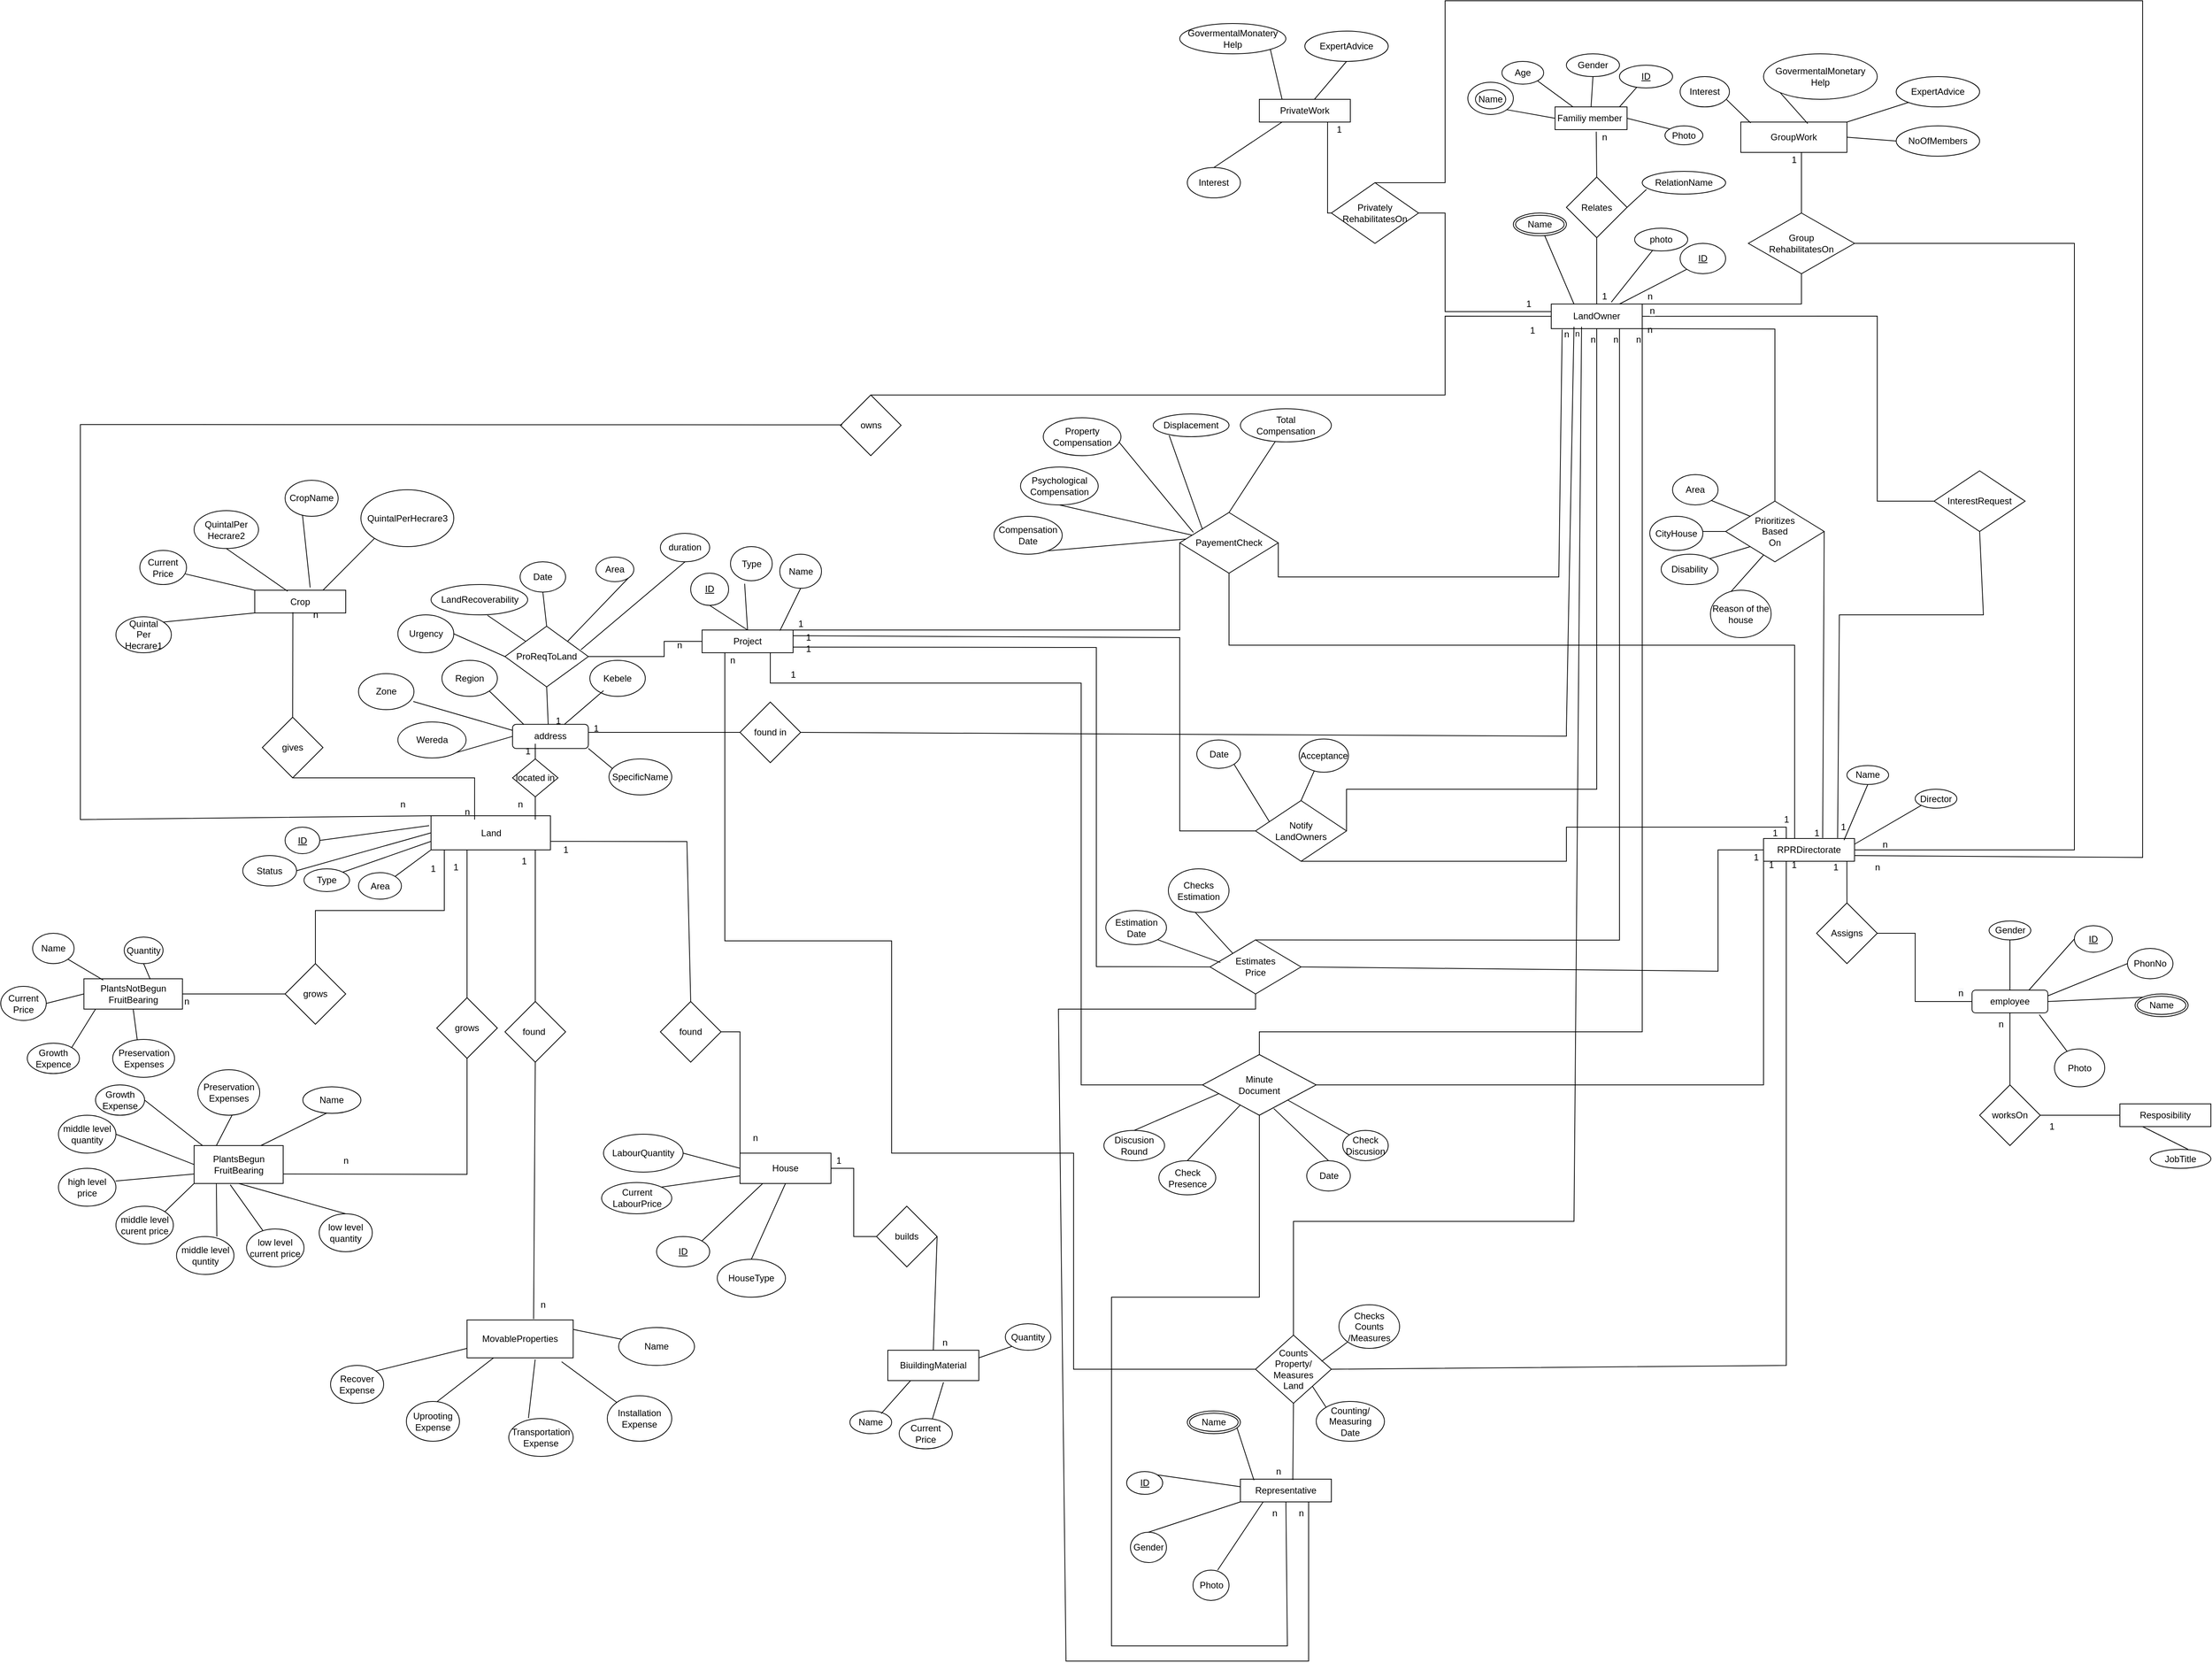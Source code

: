 <mxfile version="20.8.10" type="device"><diagram id="miGqNrxE9iXAeaV8elh9" name="Page-1"><mxGraphModel dx="2140" dy="2821" grid="1" gridSize="10" guides="1" tooltips="1" connect="1" arrows="1" fold="1" page="1" pageScale="1" pageWidth="850" pageHeight="1100" math="0" shadow="0"><root><mxCell id="0"/><mxCell id="1" parent="0"/><mxCell id="aaMPwVty1logvjsLmKnG-1" value="RPRDirectorate" style="rounded=0;whiteSpace=wrap;html=1;" parent="1" vertex="1"><mxGeometry x="1900" y="-655" width="120" height="30" as="geometry"/></mxCell><mxCell id="aaMPwVty1logvjsLmKnG-8" value="Gender" style="ellipse;whiteSpace=wrap;html=1;" parent="1" vertex="1"><mxGeometry x="2197.5" y="-546.25" width="55" height="25" as="geometry"/></mxCell><mxCell id="aaMPwVty1logvjsLmKnG-10" value="&lt;u&gt;ID&lt;/u&gt;" style="ellipse;whiteSpace=wrap;html=1;" parent="1" vertex="1"><mxGeometry x="2310" y="-540" width="50" height="35" as="geometry"/></mxCell><mxCell id="aaMPwVty1logvjsLmKnG-17" value="PhonNo" style="ellipse;whiteSpace=wrap;html=1;" parent="1" vertex="1"><mxGeometry x="2380" y="-510" width="60" height="40" as="geometry"/></mxCell><mxCell id="aaMPwVty1logvjsLmKnG-22" value="Project" style="rounded=0;whiteSpace=wrap;html=1;" parent="1" vertex="1"><mxGeometry x="500" y="-930" width="120" height="30" as="geometry"/></mxCell><mxCell id="aaMPwVty1logvjsLmKnG-23" value="duration" style="ellipse;whiteSpace=wrap;html=1;" parent="1" vertex="1"><mxGeometry x="445" y="-1057.5" width="65" height="37.5" as="geometry"/></mxCell><mxCell id="aaMPwVty1logvjsLmKnG-25" value="&lt;u&gt;ID&lt;/u&gt;" style="ellipse;whiteSpace=wrap;html=1;rounded=0;direction=south;" parent="1" vertex="1"><mxGeometry x="485" y="-1005" width="50" height="42.5" as="geometry"/></mxCell><mxCell id="aaMPwVty1logvjsLmKnG-28" value="Name" style="ellipse;whiteSpace=wrap;html=1;rounded=0;" parent="1" vertex="1"><mxGeometry x="602.5" y="-1030" width="55" height="45" as="geometry"/></mxCell><mxCell id="aaMPwVty1logvjsLmKnG-32" value="Area" style="ellipse;whiteSpace=wrap;html=1;" parent="1" vertex="1"><mxGeometry x="360" y="-1026.25" width="50" height="32.5" as="geometry"/></mxCell><mxCell id="aaMPwVty1logvjsLmKnG-34" value="Type" style="ellipse;whiteSpace=wrap;html=1;" parent="1" vertex="1"><mxGeometry x="537.5" y="-1040" width="55" height="45" as="geometry"/></mxCell><mxCell id="aaMPwVty1logvjsLmKnG-57" value="Estimation&lt;br&gt;Date" style="ellipse;whiteSpace=wrap;html=1;" parent="1" vertex="1"><mxGeometry x="1032.5" y="-560" width="80" height="45" as="geometry"/></mxCell><mxCell id="aaMPwVty1logvjsLmKnG-63" value="&lt;u&gt;ID&lt;/u&gt;" style="ellipse;whiteSpace=wrap;html=1;" parent="1" vertex="1"><mxGeometry x="-50" y="-670" width="45.78" height="35" as="geometry"/></mxCell><mxCell id="aaMPwVty1logvjsLmKnG-64" value="Land" style="rounded=0;whiteSpace=wrap;html=1;" parent="1" vertex="1"><mxGeometry x="142.5" y="-685" width="157.5" height="45" as="geometry"/></mxCell><mxCell id="aaMPwVty1logvjsLmKnG-69" value="Area" style="ellipse;whiteSpace=wrap;html=1;" parent="1" vertex="1"><mxGeometry x="46.88" y="-610" width="56.56" height="35" as="geometry"/></mxCell><mxCell id="aaMPwVty1logvjsLmKnG-79" value="Status" style="ellipse;whiteSpace=wrap;html=1;" parent="1" vertex="1"><mxGeometry x="-105.78" y="-632.5" width="70.94" height="40" as="geometry"/></mxCell><mxCell id="aaMPwVty1logvjsLmKnG-80" value="Type" style="ellipse;whiteSpace=wrap;html=1;" parent="1" vertex="1"><mxGeometry x="-25" y="-615" width="60" height="30" as="geometry"/></mxCell><mxCell id="aaMPwVty1logvjsLmKnG-84" value="ProReqToLand" style="rhombus;whiteSpace=wrap;html=1;" parent="1" vertex="1"><mxGeometry x="240" y="-935" width="110" height="80" as="geometry"/></mxCell><mxCell id="aaMPwVty1logvjsLmKnG-88" value="LandRecoverability" style="ellipse;whiteSpace=wrap;html=1;" parent="1" vertex="1"><mxGeometry x="142.5" y="-990" width="127.5" height="40" as="geometry"/></mxCell><mxCell id="aaMPwVty1logvjsLmKnG-91" value="Urgency&lt;br&gt;" style="ellipse;whiteSpace=wrap;html=1;" parent="1" vertex="1"><mxGeometry x="98.75" y="-950" width="73.75" height="50" as="geometry"/></mxCell><mxCell id="aaMPwVty1logvjsLmKnG-92" value="Date" style="ellipse;whiteSpace=wrap;html=1;" parent="1" vertex="1"><mxGeometry x="260" y="-1020" width="60" height="40" as="geometry"/></mxCell><mxCell id="aaMPwVty1logvjsLmKnG-94" value="LandOwner" style="rounded=0;whiteSpace=wrap;html=1;" parent="1" vertex="1"><mxGeometry x="1620" y="-1360" width="120" height="32.5" as="geometry"/></mxCell><mxCell id="aaMPwVty1logvjsLmKnG-99" value="&lt;u&gt;ID&lt;/u&gt;" style="ellipse;whiteSpace=wrap;html=1;" parent="1" vertex="1"><mxGeometry x="1790" y="-1440" width="60" height="40" as="geometry"/></mxCell><mxCell id="aaMPwVty1logvjsLmKnG-114" value="Estimates&lt;br&gt;Price" style="rhombus;whiteSpace=wrap;html=1;" parent="1" vertex="1"><mxGeometry x="1170" y="-521.25" width="120" height="71.25" as="geometry"/></mxCell><mxCell id="aaMPwVty1logvjsLmKnG-117" value="BiuildingMaterial" style="rounded=0;whiteSpace=wrap;html=1;" parent="1" vertex="1"><mxGeometry x="745" y="20" width="120" height="40" as="geometry"/></mxCell><mxCell id="aaMPwVty1logvjsLmKnG-118" value="Current&lt;br&gt;Price" style="ellipse;whiteSpace=wrap;html=1;" parent="1" vertex="1"><mxGeometry x="760" y="110" width="70" height="40" as="geometry"/></mxCell><mxCell id="aaMPwVty1logvjsLmKnG-119" value="LabourQuantity" style="ellipse;whiteSpace=wrap;html=1;" parent="1" vertex="1"><mxGeometry x="370" y="-265" width="105" height="50" as="geometry"/></mxCell><mxCell id="aaMPwVty1logvjsLmKnG-120" value="Quantity" style="ellipse;whiteSpace=wrap;html=1;" parent="1" vertex="1"><mxGeometry x="900" y="-15" width="60" height="35" as="geometry"/></mxCell><mxCell id="aaMPwVty1logvjsLmKnG-121" value="Name" style="ellipse;whiteSpace=wrap;html=1;" parent="1" vertex="1"><mxGeometry x="695" y="100" width="55" height="30" as="geometry"/></mxCell><mxCell id="aaMPwVty1logvjsLmKnG-126" value="HouseType" style="ellipse;whiteSpace=wrap;html=1;" parent="1" vertex="1"><mxGeometry x="520" y="-100" width="90" height="50" as="geometry"/></mxCell><mxCell id="aaMPwVty1logvjsLmKnG-128" value="House" style="rounded=0;whiteSpace=wrap;html=1;" parent="1" vertex="1"><mxGeometry x="550" y="-240" width="120" height="40" as="geometry"/></mxCell><mxCell id="aaMPwVty1logvjsLmKnG-129" value="owns" style="rhombus;whiteSpace=wrap;html=1;" parent="1" vertex="1"><mxGeometry x="682.5" y="-1240" width="80" height="80" as="geometry"/></mxCell><mxCell id="aaMPwVty1logvjsLmKnG-133" value="found" style="rhombus;whiteSpace=wrap;html=1;" parent="1" vertex="1"><mxGeometry x="445" y="-440" width="80" height="80" as="geometry"/></mxCell><mxCell id="aaMPwVty1logvjsLmKnG-136" value="Current&lt;br&gt;LabourPrice" style="ellipse;whiteSpace=wrap;html=1;" parent="1" vertex="1"><mxGeometry x="367.5" y="-201.25" width="92.5" height="41.25" as="geometry"/></mxCell><mxCell id="aaMPwVty1logvjsLmKnG-138" value="" style="endArrow=none;html=1;rounded=0;exitX=0.5;exitY=1;exitDx=0;exitDy=0;entryX=0.5;entryY=0;entryDx=0;entryDy=0;" parent="1" source="aaMPwVty1logvjsLmKnG-128" target="aaMPwVty1logvjsLmKnG-126" edge="1"><mxGeometry width="50" height="50" relative="1" as="geometry"><mxPoint x="660" y="-170" as="sourcePoint"/><mxPoint x="780" y="-240" as="targetPoint"/></mxGeometry></mxCell><mxCell id="aaMPwVty1logvjsLmKnG-139" value="" style="endArrow=none;html=1;rounded=0;entryX=1;entryY=0.5;entryDx=0;entryDy=0;exitX=0;exitY=0.5;exitDx=0;exitDy=0;" parent="1" source="aaMPwVty1logvjsLmKnG-128" target="aaMPwVty1logvjsLmKnG-119" edge="1"><mxGeometry width="50" height="50" relative="1" as="geometry"><mxPoint x="825" y="-409.802" as="sourcePoint"/><mxPoint x="946.618" y="-389.131" as="targetPoint"/></mxGeometry></mxCell><mxCell id="aaMPwVty1logvjsLmKnG-140" value="&lt;u&gt;ID&lt;/u&gt;" style="ellipse;whiteSpace=wrap;html=1;" parent="1" vertex="1"><mxGeometry x="440" y="-130" width="70" height="40" as="geometry"/></mxCell><mxCell id="aaMPwVty1logvjsLmKnG-141" value="" style="endArrow=none;html=1;rounded=0;exitX=1;exitY=0;exitDx=0;exitDy=0;entryX=0.25;entryY=1;entryDx=0;entryDy=0;" parent="1" source="aaMPwVty1logvjsLmKnG-140" target="aaMPwVty1logvjsLmKnG-128" edge="1"><mxGeometry width="50" height="50" relative="1" as="geometry"><mxPoint x="850" y="-160" as="sourcePoint"/><mxPoint x="900" y="-210" as="targetPoint"/><Array as="points"/></mxGeometry></mxCell><mxCell id="aaMPwVty1logvjsLmKnG-142" value="builds" style="rhombus;whiteSpace=wrap;html=1;" parent="1" vertex="1"><mxGeometry x="730" y="-170" width="80" height="80" as="geometry"/></mxCell><mxCell id="aaMPwVty1logvjsLmKnG-143" value="" style="endArrow=none;html=1;rounded=0;exitX=0;exitY=0.5;exitDx=0;exitDy=0;entryX=1;entryY=0.5;entryDx=0;entryDy=0;" parent="1" source="aaMPwVty1logvjsLmKnG-142" target="aaMPwVty1logvjsLmKnG-128" edge="1"><mxGeometry width="50" height="50" relative="1" as="geometry"><mxPoint x="580" y="-430" as="sourcePoint"/><mxPoint x="650" y="-190" as="targetPoint"/><Array as="points"><mxPoint x="700" y="-130"/><mxPoint x="700" y="-220"/></Array></mxGeometry></mxCell><mxCell id="aaMPwVty1logvjsLmKnG-144" value="" style="endArrow=none;html=1;rounded=0;exitX=0.5;exitY=0;exitDx=0;exitDy=0;entryX=1;entryY=0.5;entryDx=0;entryDy=0;" parent="1" source="aaMPwVty1logvjsLmKnG-117" target="aaMPwVty1logvjsLmKnG-142" edge="1"><mxGeometry width="50" height="50" relative="1" as="geometry"><mxPoint x="710" y="-260" as="sourcePoint"/><mxPoint x="780" y="-120" as="targetPoint"/><Array as="points"/></mxGeometry></mxCell><mxCell id="aaMPwVty1logvjsLmKnG-154" value="Discusion&lt;br&gt;Round" style="ellipse;whiteSpace=wrap;html=1;" parent="1" vertex="1"><mxGeometry x="1030" y="-270" width="80" height="40" as="geometry"/></mxCell><mxCell id="aaMPwVty1logvjsLmKnG-155" value="" style="endArrow=none;html=1;rounded=0;exitX=0.5;exitY=0;exitDx=0;exitDy=0;entryX=0.147;entryY=0.641;entryDx=0;entryDy=0;entryPerimeter=0;" parent="1" source="aaMPwVty1logvjsLmKnG-154" target="aaMPwVty1logvjsLmKnG-163" edge="1"><mxGeometry width="50" height="50" relative="1" as="geometry"><mxPoint x="1010" y="-620" as="sourcePoint"/><mxPoint x="1250" y="-690" as="targetPoint"/></mxGeometry></mxCell><mxCell id="aaMPwVty1logvjsLmKnG-157" value="Check&lt;br&gt;Presence" style="ellipse;whiteSpace=wrap;html=1;" parent="1" vertex="1"><mxGeometry x="1102.5" y="-230" width="75" height="45" as="geometry"/></mxCell><mxCell id="aaMPwVty1logvjsLmKnG-158" value="Check&lt;br&gt;Discusion" style="ellipse;whiteSpace=wrap;html=1;" parent="1" vertex="1"><mxGeometry x="1345" y="-270" width="60" height="40" as="geometry"/></mxCell><mxCell id="aaMPwVty1logvjsLmKnG-159" value="Date" style="ellipse;whiteSpace=wrap;html=1;" parent="1" vertex="1"><mxGeometry x="1297.5" y="-230" width="57.5" height="40" as="geometry"/></mxCell><mxCell id="aaMPwVty1logvjsLmKnG-160" value="" style="endArrow=none;html=1;rounded=0;exitX=0;exitY=0;exitDx=0;exitDy=0;entryX=1;entryY=1;entryDx=0;entryDy=0;" parent="1" source="aaMPwVty1logvjsLmKnG-158" target="aaMPwVty1logvjsLmKnG-163" edge="1"><mxGeometry width="50" height="50" relative="1" as="geometry"><mxPoint x="1020" y="-610" as="sourcePoint"/><mxPoint x="1250" y="-630" as="targetPoint"/></mxGeometry></mxCell><mxCell id="aaMPwVty1logvjsLmKnG-161" value="" style="endArrow=none;html=1;rounded=0;exitX=0.5;exitY=0;exitDx=0;exitDy=0;entryX=0.627;entryY=0.89;entryDx=0;entryDy=0;entryPerimeter=0;" parent="1" source="aaMPwVty1logvjsLmKnG-159" target="aaMPwVty1logvjsLmKnG-163" edge="1"><mxGeometry width="50" height="50" relative="1" as="geometry"><mxPoint x="1030" y="-600" as="sourcePoint"/><mxPoint x="1300" y="-660" as="targetPoint"/><Array as="points"/></mxGeometry></mxCell><mxCell id="aaMPwVty1logvjsLmKnG-162" value="" style="endArrow=none;html=1;rounded=0;exitX=0.5;exitY=0;exitDx=0;exitDy=0;" parent="1" source="aaMPwVty1logvjsLmKnG-157" target="aaMPwVty1logvjsLmKnG-163" edge="1"><mxGeometry width="50" height="50" relative="1" as="geometry"><mxPoint x="1040" y="-590" as="sourcePoint"/><mxPoint x="1180" y="-617.5" as="targetPoint"/></mxGeometry></mxCell><mxCell id="aaMPwVty1logvjsLmKnG-163" value="Minute&lt;br&gt;Document" style="rhombus;whiteSpace=wrap;html=1;" parent="1" vertex="1"><mxGeometry x="1160" y="-370" width="150" height="80" as="geometry"/></mxCell><mxCell id="aaMPwVty1logvjsLmKnG-167" value="" style="endArrow=none;html=1;rounded=0;exitX=0;exitY=0.5;exitDx=0;exitDy=0;entryX=0.75;entryY=1;entryDx=0;entryDy=0;" parent="1" source="aaMPwVty1logvjsLmKnG-163" target="aaMPwVty1logvjsLmKnG-22" edge="1"><mxGeometry width="50" height="50" relative="1" as="geometry"><mxPoint x="960" y="-730" as="sourcePoint"/><mxPoint x="630" y="-900" as="targetPoint"/><Array as="points"><mxPoint x="1000" y="-330"/><mxPoint x="1000" y="-860"/><mxPoint x="590" y="-860"/></Array></mxGeometry></mxCell><mxCell id="aaMPwVty1logvjsLmKnG-169" value="" style="endArrow=none;html=1;rounded=0;entryX=0;entryY=1;entryDx=0;entryDy=0;exitX=1;exitY=0.5;exitDx=0;exitDy=0;" parent="1" source="aaMPwVty1logvjsLmKnG-163" target="aaMPwVty1logvjsLmKnG-1" edge="1"><mxGeometry width="50" height="50" relative="1" as="geometry"><mxPoint x="1030" y="-660" as="sourcePoint"/><mxPoint x="1140" y="-637.5" as="targetPoint"/><Array as="points"><mxPoint x="1900" y="-330"/></Array></mxGeometry></mxCell><mxCell id="aaMPwVty1logvjsLmKnG-171" value="" style="endArrow=none;html=1;rounded=0;entryX=1;entryY=1;entryDx=0;entryDy=0;exitX=0.5;exitY=0;exitDx=0;exitDy=0;" parent="1" source="aaMPwVty1logvjsLmKnG-163" target="aaMPwVty1logvjsLmKnG-94" edge="1"><mxGeometry width="50" height="50" relative="1" as="geometry"><mxPoint x="1170" y="-830" as="sourcePoint"/><mxPoint x="1160" y="-617.5" as="targetPoint"/><Array as="points"><mxPoint x="1235" y="-400"/><mxPoint x="1740" y="-400"/></Array></mxGeometry></mxCell><mxCell id="MHoczc6gbqs2wBJGIavv-1" value="" style="endArrow=none;html=1;rounded=0;entryX=0;entryY=0.5;entryDx=0;entryDy=0;exitX=0.5;exitY=0;exitDx=0;exitDy=0;" parent="1" source="aaMPwVty1logvjsLmKnG-129" target="aaMPwVty1logvjsLmKnG-94" edge="1"><mxGeometry width="50" height="50" relative="1" as="geometry"><mxPoint x="340" y="-1060" as="sourcePoint"/><mxPoint x="750" y="-830" as="targetPoint"/><Array as="points"><mxPoint x="970" y="-1240"/><mxPoint x="1480" y="-1240"/><mxPoint x="1480" y="-1344"/></Array></mxGeometry></mxCell><mxCell id="MHoczc6gbqs2wBJGIavv-3" value="" style="endArrow=none;html=1;rounded=0;entryX=0.584;entryY=1.016;entryDx=0;entryDy=0;entryPerimeter=0;exitX=0;exitY=0;exitDx=0;exitDy=0;" parent="1" source="aaMPwVty1logvjsLmKnG-84" target="aaMPwVty1logvjsLmKnG-88" edge="1"><mxGeometry width="50" height="50" relative="1" as="geometry"><mxPoint x="580" y="-700" as="sourcePoint"/><mxPoint x="630" y="-750" as="targetPoint"/></mxGeometry></mxCell><mxCell id="MHoczc6gbqs2wBJGIavv-5" value="" style="endArrow=none;html=1;rounded=0;entryX=1;entryY=0.5;entryDx=0;entryDy=0;exitX=0;exitY=0.5;exitDx=0;exitDy=0;" parent="1" source="aaMPwVty1logvjsLmKnG-64" target="aaMPwVty1logvjsLmKnG-79" edge="1"><mxGeometry width="50" height="50" relative="1" as="geometry"><mxPoint x="200" y="-680" as="sourcePoint"/><mxPoint x="650" y="-730" as="targetPoint"/><Array as="points"/></mxGeometry></mxCell><mxCell id="MHoczc6gbqs2wBJGIavv-6" value="" style="endArrow=none;html=1;rounded=0;entryX=1;entryY=0.5;entryDx=0;entryDy=0;" parent="1" target="aaMPwVty1logvjsLmKnG-63" edge="1"><mxGeometry width="50" height="50" relative="1" as="geometry"><mxPoint x="140" y="-672" as="sourcePoint"/><mxPoint x="-130" y="-700" as="targetPoint"/><Array as="points"/></mxGeometry></mxCell><mxCell id="MHoczc6gbqs2wBJGIavv-8" value="" style="endArrow=none;html=1;rounded=0;entryX=0.5;entryY=1;entryDx=0;entryDy=0;exitX=0.5;exitY=0;exitDx=0;exitDy=0;" parent="1" source="aaMPwVty1logvjsLmKnG-84" target="aaMPwVty1logvjsLmKnG-92" edge="1"><mxGeometry width="50" height="50" relative="1" as="geometry"><mxPoint x="530" y="-550" as="sourcePoint"/><mxPoint x="580" y="-600" as="targetPoint"/></mxGeometry></mxCell><mxCell id="MHoczc6gbqs2wBJGIavv-9" value="" style="endArrow=none;html=1;rounded=0;entryX=0;entryY=0.5;entryDx=0;entryDy=0;exitX=1;exitY=0.5;exitDx=0;exitDy=0;" parent="1" source="aaMPwVty1logvjsLmKnG-91" target="aaMPwVty1logvjsLmKnG-84" edge="1"><mxGeometry width="50" height="50" relative="1" as="geometry"><mxPoint x="615" y="-630" as="sourcePoint"/><mxPoint x="540" y="-600" as="targetPoint"/></mxGeometry></mxCell><mxCell id="MHoczc6gbqs2wBJGIavv-10" value="" style="endArrow=none;html=1;rounded=0;exitX=0.339;exitY=1.087;exitDx=0;exitDy=0;exitPerimeter=0;entryX=0.5;entryY=0;entryDx=0;entryDy=0;" parent="1" source="aaMPwVty1logvjsLmKnG-34" target="aaMPwVty1logvjsLmKnG-22" edge="1"><mxGeometry width="50" height="50" relative="1" as="geometry"><mxPoint x="560" y="-870" as="sourcePoint"/><mxPoint x="580" y="-930" as="targetPoint"/></mxGeometry></mxCell><mxCell id="MHoczc6gbqs2wBJGIavv-13" value="" style="endArrow=none;html=1;rounded=0;entryX=1;entryY=0.5;entryDx=0;entryDy=0;exitX=0.5;exitY=0;exitDx=0;exitDy=0;" parent="1" source="aaMPwVty1logvjsLmKnG-22" target="aaMPwVty1logvjsLmKnG-25" edge="1"><mxGeometry width="50" height="50" relative="1" as="geometry"><mxPoint x="560" y="-930" as="sourcePoint"/><mxPoint x="550" y="-800" as="targetPoint"/></mxGeometry></mxCell><mxCell id="MHoczc6gbqs2wBJGIavv-14" value="" style="endArrow=none;html=1;rounded=0;entryX=0.5;entryY=1;entryDx=0;entryDy=0;exitX=0.911;exitY=0.387;exitDx=0;exitDy=0;exitPerimeter=0;" parent="1" source="aaMPwVty1logvjsLmKnG-84" target="aaMPwVty1logvjsLmKnG-23" edge="1"><mxGeometry width="50" height="50" relative="1" as="geometry"><mxPoint x="530" y="-750" as="sourcePoint"/><mxPoint x="580" y="-800" as="targetPoint"/></mxGeometry></mxCell><mxCell id="MHoczc6gbqs2wBJGIavv-15" value="" style="endArrow=none;html=1;rounded=0;entryX=0.5;entryY=1;entryDx=0;entryDy=0;exitX=0.856;exitY=0.024;exitDx=0;exitDy=0;exitPerimeter=0;" parent="1" source="aaMPwVty1logvjsLmKnG-22" target="aaMPwVty1logvjsLmKnG-28" edge="1"><mxGeometry width="50" height="50" relative="1" as="geometry"><mxPoint x="530" y="-690" as="sourcePoint"/><mxPoint x="580" y="-740" as="targetPoint"/></mxGeometry></mxCell><mxCell id="MHoczc6gbqs2wBJGIavv-16" value="" style="endArrow=none;html=1;rounded=0;entryX=1;entryY=0;entryDx=0;entryDy=0;exitX=1;exitY=1;exitDx=0;exitDy=0;" parent="1" source="aaMPwVty1logvjsLmKnG-32" target="aaMPwVty1logvjsLmKnG-84" edge="1"><mxGeometry width="50" height="50" relative="1" as="geometry"><mxPoint x="500" y="-840" as="sourcePoint"/><mxPoint x="570" y="-740" as="targetPoint"/></mxGeometry></mxCell><mxCell id="MHoczc6gbqs2wBJGIavv-19" value="" style="endArrow=none;html=1;rounded=0;entryX=0;entryY=0.75;entryDx=0;entryDy=0;exitX=1;exitY=0;exitDx=0;exitDy=0;" parent="1" source="aaMPwVty1logvjsLmKnG-80" target="aaMPwVty1logvjsLmKnG-64" edge="1"><mxGeometry width="50" height="50" relative="1" as="geometry"><mxPoint x="430" y="-640" as="sourcePoint"/><mxPoint x="480" y="-690" as="targetPoint"/></mxGeometry></mxCell><mxCell id="MHoczc6gbqs2wBJGIavv-20" value="" style="endArrow=none;html=1;rounded=0;exitX=1;exitY=0;exitDx=0;exitDy=0;entryX=0;entryY=1;entryDx=0;entryDy=0;" parent="1" source="aaMPwVty1logvjsLmKnG-69" target="aaMPwVty1logvjsLmKnG-64" edge="1"><mxGeometry width="50" height="50" relative="1" as="geometry"><mxPoint x="470" y="-630" as="sourcePoint"/><mxPoint x="300" y="-650" as="targetPoint"/></mxGeometry></mxCell><mxCell id="MHoczc6gbqs2wBJGIavv-22" value="" style="endArrow=none;html=1;rounded=0;entryX=0.75;entryY=0.118;entryDx=0;entryDy=0;exitX=0.25;exitY=1;exitDx=0;exitDy=0;entryPerimeter=0;" parent="1" source="aaMPwVty1logvjsLmKnG-117" target="aaMPwVty1logvjsLmKnG-121" edge="1"><mxGeometry width="50" height="50" relative="1" as="geometry"><mxPoint x="780" y="60" as="sourcePoint"/><mxPoint x="540" y="-540" as="targetPoint"/></mxGeometry></mxCell><mxCell id="MHoczc6gbqs2wBJGIavv-23" value="" style="endArrow=none;html=1;rounded=0;entryX=0.612;entryY=1.055;entryDx=0;entryDy=0;entryPerimeter=0;exitX=0.625;exitY=0.015;exitDx=0;exitDy=0;exitPerimeter=0;" parent="1" source="aaMPwVty1logvjsLmKnG-118" target="aaMPwVty1logvjsLmKnG-117" edge="1"><mxGeometry width="50" height="50" relative="1" as="geometry"><mxPoint x="510" y="-340" as="sourcePoint"/><mxPoint x="560" y="-390" as="targetPoint"/></mxGeometry></mxCell><mxCell id="MHoczc6gbqs2wBJGIavv-25" value="" style="endArrow=none;html=1;rounded=0;exitX=1;exitY=0.75;exitDx=0;exitDy=0;entryX=0.5;entryY=0;entryDx=0;entryDy=0;" parent="1" source="aaMPwVty1logvjsLmKnG-64" target="aaMPwVty1logvjsLmKnG-133" edge="1"><mxGeometry width="50" height="50" relative="1" as="geometry"><mxPoint x="530" y="-410" as="sourcePoint"/><mxPoint x="510" y="-540" as="targetPoint"/><Array as="points"><mxPoint x="480" y="-651"/></Array></mxGeometry></mxCell><mxCell id="MHoczc6gbqs2wBJGIavv-26" value="" style="endArrow=none;html=1;rounded=0;entryX=1;entryY=0.5;entryDx=0;entryDy=0;exitX=0;exitY=0;exitDx=0;exitDy=0;" parent="1" source="aaMPwVty1logvjsLmKnG-128" target="aaMPwVty1logvjsLmKnG-133" edge="1"><mxGeometry width="50" height="50" relative="1" as="geometry"><mxPoint x="530" y="-410" as="sourcePoint"/><mxPoint x="580" y="-460" as="targetPoint"/><Array as="points"><mxPoint x="550" y="-400"/></Array></mxGeometry></mxCell><mxCell id="MHoczc6gbqs2wBJGIavv-27" value="" style="endArrow=none;html=1;rounded=0;entryX=1;entryY=0;entryDx=0;entryDy=0;exitX=0;exitY=0.75;exitDx=0;exitDy=0;" parent="1" source="aaMPwVty1logvjsLmKnG-128" target="aaMPwVty1logvjsLmKnG-136" edge="1"><mxGeometry width="50" height="50" relative="1" as="geometry"><mxPoint x="630" y="-440" as="sourcePoint"/><mxPoint x="680" y="-490" as="targetPoint"/></mxGeometry></mxCell><mxCell id="MHoczc6gbqs2wBJGIavv-28" value="" style="endArrow=none;html=1;rounded=0;entryX=0;entryY=0.5;entryDx=0;entryDy=0;exitX=1;exitY=0.75;exitDx=0;exitDy=0;" parent="1" source="aaMPwVty1logvjsLmKnG-22" target="aaMPwVty1logvjsLmKnG-114" edge="1"><mxGeometry width="50" height="50" relative="1" as="geometry"><mxPoint x="780" y="-650" as="sourcePoint"/><mxPoint x="950" y="-800" as="targetPoint"/><Array as="points"><mxPoint x="1020" y="-907"/><mxPoint x="1020" y="-486"/><mxPoint x="1030" y="-486"/></Array></mxGeometry></mxCell><mxCell id="MHoczc6gbqs2wBJGIavv-30" value="" style="endArrow=none;html=1;rounded=0;entryX=0.5;entryY=0;entryDx=0;entryDy=0;exitX=0.5;exitY=1;exitDx=0;exitDy=0;" parent="1" source="aaMPwVty1logvjsLmKnG-8" target="J5_j-B6ls-hHNzLsv5mD-30" edge="1"><mxGeometry width="50" height="50" relative="1" as="geometry"><mxPoint x="1760" y="-600" as="sourcePoint"/><mxPoint x="1810" y="-650" as="targetPoint"/></mxGeometry></mxCell><mxCell id="MHoczc6gbqs2wBJGIavv-31" value="" style="endArrow=none;html=1;rounded=0;entryX=0.75;entryY=0;entryDx=0;entryDy=0;exitX=0;exitY=0.5;exitDx=0;exitDy=0;" parent="1" source="aaMPwVty1logvjsLmKnG-10" target="J5_j-B6ls-hHNzLsv5mD-30" edge="1"><mxGeometry width="50" height="50" relative="1" as="geometry"><mxPoint x="1580" y="-600" as="sourcePoint"/><mxPoint x="1810" y="-650" as="targetPoint"/></mxGeometry></mxCell><mxCell id="MHoczc6gbqs2wBJGIavv-32" value="" style="endArrow=none;html=1;rounded=0;entryX=1;entryY=0.5;entryDx=0;entryDy=0;exitX=0;exitY=0.5;exitDx=0;exitDy=0;" parent="1" source="aaMPwVty1logvjsLmKnG-1" target="aaMPwVty1logvjsLmKnG-114" edge="1"><mxGeometry width="50" height="50" relative="1" as="geometry"><mxPoint x="1480" y="-750" as="sourcePoint"/><mxPoint x="1700" y="-650" as="targetPoint"/><Array as="points"><mxPoint x="1840" y="-640"/><mxPoint x="1840" y="-480"/></Array></mxGeometry></mxCell><mxCell id="MHoczc6gbqs2wBJGIavv-33" value="" style="endArrow=none;html=1;rounded=0;entryX=0;entryY=0.5;entryDx=0;entryDy=0;exitX=1;exitY=0.25;exitDx=0;exitDy=0;" parent="1" source="J5_j-B6ls-hHNzLsv5mD-30" target="aaMPwVty1logvjsLmKnG-17" edge="1"><mxGeometry width="50" height="50" relative="1" as="geometry"><mxPoint x="1650" y="-600" as="sourcePoint"/><mxPoint x="1700" y="-650" as="targetPoint"/></mxGeometry></mxCell><mxCell id="MHoczc6gbqs2wBJGIavv-34" value="" style="endArrow=none;html=1;rounded=0;exitX=1;exitY=0.5;exitDx=0;exitDy=0;entryX=0;entryY=0;entryDx=0;entryDy=0;" parent="1" source="J5_j-B6ls-hHNzLsv5mD-30" target="J5_j-B6ls-hHNzLsv5mD-98" edge="1"><mxGeometry width="50" height="50" relative="1" as="geometry"><mxPoint x="2140" y="-450" as="sourcePoint"/><mxPoint x="2260" y="-370" as="targetPoint"/></mxGeometry></mxCell><mxCell id="MHoczc6gbqs2wBJGIavv-38" value="" style="endArrow=none;html=1;rounded=0;entryX=1;entryY=1;entryDx=0;entryDy=0;exitX=0.114;exitY=0.418;exitDx=0;exitDy=0;exitPerimeter=0;" parent="1" source="aaMPwVty1logvjsLmKnG-114" target="aaMPwVty1logvjsLmKnG-57" edge="1"><mxGeometry width="50" height="50" relative="1" as="geometry"><mxPoint x="1370" y="-922.5" as="sourcePoint"/><mxPoint x="1360" y="-950" as="targetPoint"/></mxGeometry></mxCell><mxCell id="MHoczc6gbqs2wBJGIavv-39" value="" style="endArrow=none;html=1;rounded=0;entryX=0.614;entryY=1.045;entryDx=0;entryDy=0;exitX=0;exitY=0;exitDx=0;exitDy=0;entryPerimeter=0;" parent="1" source="aaMPwVty1logvjsLmKnG-114" edge="1"><mxGeometry width="50" height="50" relative="1" as="geometry"><mxPoint x="1280" y="-922.5" as="sourcePoint"/><mxPoint x="1150.085" y="-558.088" as="targetPoint"/></mxGeometry></mxCell><mxCell id="MHoczc6gbqs2wBJGIavv-47" value="" style="endArrow=none;html=1;rounded=0;entryX=0.25;entryY=0;entryDx=0;entryDy=0;" parent="1" source="J5_j-B6ls-hHNzLsv5mD-96" target="aaMPwVty1logvjsLmKnG-94" edge="1"><mxGeometry width="50" height="50" relative="1" as="geometry"><mxPoint x="1612.5" y="-1447.5" as="sourcePoint"/><mxPoint x="560" y="-780" as="targetPoint"/></mxGeometry></mxCell><mxCell id="MHoczc6gbqs2wBJGIavv-49" value="" style="endArrow=none;html=1;rounded=0;exitX=0;exitY=1;exitDx=0;exitDy=0;entryX=0.75;entryY=0;entryDx=0;entryDy=0;" parent="1" source="aaMPwVty1logvjsLmKnG-99" target="aaMPwVty1logvjsLmKnG-94" edge="1"><mxGeometry width="50" height="50" relative="1" as="geometry"><mxPoint x="880" y="-870" as="sourcePoint"/><mxPoint x="1730" y="-1360" as="targetPoint"/></mxGeometry></mxCell><mxCell id="MHoczc6gbqs2wBJGIavv-50" value="Crop" style="rounded=0;whiteSpace=wrap;html=1;" parent="1" vertex="1"><mxGeometry x="-90" y="-982.5" width="120" height="30" as="geometry"/></mxCell><mxCell id="MHoczc6gbqs2wBJGIavv-51" value="&lt;span style=&quot;text-align: left;&quot;&gt;QuintalPerHecrare3&lt;/span&gt;" style="ellipse;whiteSpace=wrap;html=1;" parent="1" vertex="1"><mxGeometry x="50" y="-1115" width="122.5" height="75" as="geometry"/></mxCell><mxCell id="MHoczc6gbqs2wBJGIavv-52" value="&lt;span style=&quot;text-align: left;&quot;&gt;QuintalPer&lt;br&gt;Hecrare2&lt;/span&gt;" style="ellipse;whiteSpace=wrap;html=1;" parent="1" vertex="1"><mxGeometry x="-170" y="-1087.5" width="85" height="50" as="geometry"/></mxCell><mxCell id="MHoczc6gbqs2wBJGIavv-53" value="&lt;span style=&quot;text-align: left;&quot;&gt;Quintal&lt;br&gt;Per&lt;br&gt;Hecrare1&lt;/span&gt;" style="ellipse;whiteSpace=wrap;html=1;" parent="1" vertex="1"><mxGeometry x="-273.12" y="-947.5" width="73.12" height="47.5" as="geometry"/></mxCell><mxCell id="MHoczc6gbqs2wBJGIavv-54" value="CropName" style="ellipse;whiteSpace=wrap;html=1;" parent="1" vertex="1"><mxGeometry x="-50" y="-1127.5" width="70" height="47.5" as="geometry"/></mxCell><mxCell id="MHoczc6gbqs2wBJGIavv-56" value="Current&lt;br&gt;Price" style="ellipse;whiteSpace=wrap;html=1;" parent="1" vertex="1"><mxGeometry x="-241.56" y="-1035" width="61.56" height="45" as="geometry"/></mxCell><mxCell id="MHoczc6gbqs2wBJGIavv-59" value="" style="endArrow=none;html=1;rounded=0;exitX=0.75;exitY=0;exitDx=0;exitDy=0;entryX=0;entryY=1;entryDx=0;entryDy=0;" parent="1" source="MHoczc6gbqs2wBJGIavv-50" target="MHoczc6gbqs2wBJGIavv-51" edge="1"><mxGeometry width="50" height="50" relative="1" as="geometry"><mxPoint x="440" y="-200" as="sourcePoint"/><mxPoint x="100" y="-970" as="targetPoint"/></mxGeometry></mxCell><mxCell id="MHoczc6gbqs2wBJGIavv-60" value="" style="endArrow=none;html=1;rounded=0;entryX=1;entryY=0;entryDx=0;entryDy=0;exitX=0;exitY=1;exitDx=0;exitDy=0;" parent="1" source="MHoczc6gbqs2wBJGIavv-50" target="MHoczc6gbqs2wBJGIavv-53" edge="1"><mxGeometry width="50" height="50" relative="1" as="geometry"><mxPoint x="440" y="-200" as="sourcePoint"/><mxPoint x="490" y="-250" as="targetPoint"/></mxGeometry></mxCell><mxCell id="MHoczc6gbqs2wBJGIavv-61" value="" style="endArrow=none;html=1;rounded=0;entryX=0.362;entryY=0.045;entryDx=0;entryDy=0;exitX=0.5;exitY=1;exitDx=0;exitDy=0;entryPerimeter=0;" parent="1" source="MHoczc6gbqs2wBJGIavv-52" target="MHoczc6gbqs2wBJGIavv-50" edge="1"><mxGeometry width="50" height="50" relative="1" as="geometry"><mxPoint x="440" y="-200" as="sourcePoint"/><mxPoint x="490" y="-250" as="targetPoint"/></mxGeometry></mxCell><mxCell id="MHoczc6gbqs2wBJGIavv-62" value="" style="endArrow=none;html=1;rounded=0;exitX=0.609;exitY=-0.117;exitDx=0;exitDy=0;exitPerimeter=0;entryX=0.329;entryY=0.977;entryDx=0;entryDy=0;entryPerimeter=0;" parent="1" source="MHoczc6gbqs2wBJGIavv-50" target="MHoczc6gbqs2wBJGIavv-54" edge="1"><mxGeometry width="50" height="50" relative="1" as="geometry"><mxPoint x="440" y="-200" as="sourcePoint"/><mxPoint x="30" y="-870" as="targetPoint"/></mxGeometry></mxCell><mxCell id="MHoczc6gbqs2wBJGIavv-63" value="" style="endArrow=none;html=1;rounded=0;exitX=0;exitY=0;exitDx=0;exitDy=0;entryX=0.976;entryY=0.69;entryDx=0;entryDy=0;entryPerimeter=0;" parent="1" source="MHoczc6gbqs2wBJGIavv-50" target="MHoczc6gbqs2wBJGIavv-56" edge="1"><mxGeometry width="50" height="50" relative="1" as="geometry"><mxPoint x="440" y="-120" as="sourcePoint"/><mxPoint x="90" y="-240" as="targetPoint"/></mxGeometry></mxCell><mxCell id="MHoczc6gbqs2wBJGIavv-64" value="gives" style="rhombus;whiteSpace=wrap;html=1;" parent="1" vertex="1"><mxGeometry x="-80" y="-815" width="80" height="80" as="geometry"/></mxCell><mxCell id="MHoczc6gbqs2wBJGIavv-66" value="" style="endArrow=none;html=1;rounded=0;entryX=0.5;entryY=1;entryDx=0;entryDy=0;exitX=0.365;exitY=0.111;exitDx=0;exitDy=0;exitPerimeter=0;" parent="1" source="aaMPwVty1logvjsLmKnG-64" target="MHoczc6gbqs2wBJGIavv-64" edge="1"><mxGeometry width="50" height="50" relative="1" as="geometry"><mxPoint x="230" y="-670" as="sourcePoint"/><mxPoint x="460" y="-440" as="targetPoint"/><Array as="points"><mxPoint x="200" y="-735"/></Array></mxGeometry></mxCell><mxCell id="MHoczc6gbqs2wBJGIavv-68" value="Date" style="ellipse;whiteSpace=wrap;html=1;" parent="1" vertex="1"><mxGeometry x="1152.5" y="-785" width="57.5" height="37.5" as="geometry"/></mxCell><mxCell id="MHoczc6gbqs2wBJGIavv-71" value="" style="endArrow=none;html=1;rounded=0;entryX=1;entryY=1;entryDx=0;entryDy=0;exitX=0.153;exitY=0.35;exitDx=0;exitDy=0;exitPerimeter=0;" parent="1" source="MHoczc6gbqs2wBJGIavv-74" target="MHoczc6gbqs2wBJGIavv-68" edge="1"><mxGeometry width="50" height="50" relative="1" as="geometry"><mxPoint x="1276" y="-1160" as="sourcePoint"/><mxPoint x="1140" y="-1070" as="targetPoint"/></mxGeometry></mxCell><mxCell id="MHoczc6gbqs2wBJGIavv-72" value="" style="endArrow=none;html=1;rounded=0;exitX=0.5;exitY=0;exitDx=0;exitDy=0;" parent="1" source="MHoczc6gbqs2wBJGIavv-74" edge="1"><mxGeometry width="50" height="50" relative="1" as="geometry"><mxPoint x="1090" y="-1020" as="sourcePoint"/><mxPoint x="1310" y="-750" as="targetPoint"/></mxGeometry></mxCell><mxCell id="MHoczc6gbqs2wBJGIavv-74" value="Notify&lt;br&gt;LandOwners" style="rhombus;whiteSpace=wrap;html=1;" parent="1" vertex="1"><mxGeometry x="1230" y="-705" width="120" height="80" as="geometry"/></mxCell><mxCell id="MHoczc6gbqs2wBJGIavv-77" value="" style="endArrow=none;html=1;rounded=0;entryX=0.25;entryY=0;entryDx=0;entryDy=0;exitX=0.5;exitY=1;exitDx=0;exitDy=0;" parent="1" source="MHoczc6gbqs2wBJGIavv-74" target="aaMPwVty1logvjsLmKnG-1" edge="1"><mxGeometry width="50" height="50" relative="1" as="geometry"><mxPoint x="1450" y="-1030" as="sourcePoint"/><mxPoint x="1500" y="-1080" as="targetPoint"/><Array as="points"><mxPoint x="1640" y="-625"/><mxPoint x="1640" y="-670"/><mxPoint x="1930" y="-670"/></Array></mxGeometry></mxCell><mxCell id="MHoczc6gbqs2wBJGIavv-79" value="" style="endArrow=none;html=1;rounded=0;entryX=0;entryY=0.5;entryDx=0;entryDy=0;exitX=1;exitY=0.25;exitDx=0;exitDy=0;" parent="1" source="aaMPwVty1logvjsLmKnG-22" target="MHoczc6gbqs2wBJGIavv-74" edge="1"><mxGeometry width="50" height="50" relative="1" as="geometry"><mxPoint x="980" y="-970" as="sourcePoint"/><mxPoint x="1470" y="-1020" as="targetPoint"/><Array as="points"><mxPoint x="1130" y="-920"/><mxPoint x="1130" y="-665"/></Array></mxGeometry></mxCell><mxCell id="MHoczc6gbqs2wBJGIavv-84" value="" style="endArrow=none;html=1;rounded=0;entryX=0;entryY=0.5;entryDx=0;entryDy=0;exitX=1;exitY=0.5;exitDx=0;exitDy=0;" parent="1" source="aaMPwVty1logvjsLmKnG-84" target="aaMPwVty1logvjsLmKnG-22" edge="1"><mxGeometry width="50" height="50" relative="1" as="geometry"><mxPoint x="530" y="-760" as="sourcePoint"/><mxPoint x="580" y="-810" as="targetPoint"/><Array as="points"><mxPoint x="450" y="-895"/><mxPoint x="450" y="-915"/></Array></mxGeometry></mxCell><mxCell id="MHoczc6gbqs2wBJGIavv-86" value="" style="endArrow=none;html=1;rounded=0;entryX=0.5;entryY=1;entryDx=0;entryDy=0;exitX=0.071;exitY=0.71;exitDx=0;exitDy=0;exitPerimeter=0;" parent="1" source="J5_j-B6ls-hHNzLsv5mD-21" target="aaMPwVty1logvjsLmKnG-84" edge="1"><mxGeometry width="50" height="50" relative="1" as="geometry"><mxPoint x="240" y="-690" as="sourcePoint"/><mxPoint x="750" y="-800" as="targetPoint"/></mxGeometry></mxCell><mxCell id="MHoczc6gbqs2wBJGIavv-88" value="" style="endArrow=none;html=1;rounded=0;entryX=0.5;entryY=0;entryDx=0;entryDy=0;exitX=0.419;exitY=0.968;exitDx=0;exitDy=0;exitPerimeter=0;" parent="1" source="MHoczc6gbqs2wBJGIavv-50" target="MHoczc6gbqs2wBJGIavv-64" edge="1"><mxGeometry width="50" height="50" relative="1" as="geometry"><mxPoint x="470" y="-710" as="sourcePoint"/><mxPoint x="520" y="-760" as="targetPoint"/></mxGeometry></mxCell><mxCell id="MHoczc6gbqs2wBJGIavv-90" value="" style="endArrow=none;html=1;rounded=0;entryX=0;entryY=1;entryDx=0;entryDy=0;exitX=1;exitY=0.25;exitDx=0;exitDy=0;" parent="1" source="aaMPwVty1logvjsLmKnG-117" target="aaMPwVty1logvjsLmKnG-120" edge="1"><mxGeometry width="50" height="50" relative="1" as="geometry"><mxPoint x="710" y="-110" as="sourcePoint"/><mxPoint x="760" y="-160" as="targetPoint"/></mxGeometry></mxCell><mxCell id="MHoczc6gbqs2wBJGIavv-91" value="PlantsNotBegun&lt;br&gt;FruitBearing" style="rounded=0;whiteSpace=wrap;html=1;" parent="1" vertex="1"><mxGeometry x="-315.32" y="-470" width="130" height="40" as="geometry"/></mxCell><mxCell id="MHoczc6gbqs2wBJGIavv-92" value="Name" style="ellipse;whiteSpace=wrap;html=1;" parent="1" vertex="1"><mxGeometry x="-382.97" y="-530" width="54.69" height="40" as="geometry"/></mxCell><mxCell id="MHoczc6gbqs2wBJGIavv-93" value="&lt;span style=&quot;text-align: left;&quot;&gt;Preservation&lt;br&gt;Expenses&lt;/span&gt;" style="ellipse;whiteSpace=wrap;html=1;" parent="1" vertex="1"><mxGeometry x="-277.34" y="-390" width="81.56" height="50" as="geometry"/></mxCell><mxCell id="MHoczc6gbqs2wBJGIavv-94" value="Current&lt;br&gt;Price" style="ellipse;whiteSpace=wrap;html=1;" parent="1" vertex="1"><mxGeometry x="-425" y="-460" width="60" height="45" as="geometry"/></mxCell><mxCell id="MHoczc6gbqs2wBJGIavv-95" value="Growth&lt;br&gt;Expence" style="ellipse;whiteSpace=wrap;html=1;" parent="1" vertex="1"><mxGeometry x="-390" y="-385" width="68.75" height="40" as="geometry"/></mxCell><mxCell id="MHoczc6gbqs2wBJGIavv-96" value="Quantity" style="ellipse;whiteSpace=wrap;html=1;" parent="1" vertex="1"><mxGeometry x="-262.19" y="-525" width="51.25" height="35" as="geometry"/></mxCell><mxCell id="MHoczc6gbqs2wBJGIavv-97" value="" style="endArrow=none;html=1;rounded=0;exitX=0.196;exitY=0.044;exitDx=0;exitDy=0;exitPerimeter=0;entryX=1;entryY=1;entryDx=0;entryDy=0;" parent="1" source="MHoczc6gbqs2wBJGIavv-91" target="MHoczc6gbqs2wBJGIavv-92" edge="1"><mxGeometry width="50" height="50" relative="1" as="geometry"><mxPoint x="500" y="-410" as="sourcePoint"/><mxPoint x="-160" y="-650" as="targetPoint"/></mxGeometry></mxCell><mxCell id="MHoczc6gbqs2wBJGIavv-98" value="" style="endArrow=none;html=1;rounded=0;entryX=1;entryY=0.5;entryDx=0;entryDy=0;exitX=0;exitY=0.5;exitDx=0;exitDy=0;" parent="1" source="MHoczc6gbqs2wBJGIavv-91" target="MHoczc6gbqs2wBJGIavv-94" edge="1"><mxGeometry width="50" height="50" relative="1" as="geometry"><mxPoint x="500" y="-410" as="sourcePoint"/><mxPoint x="550" y="-460" as="targetPoint"/></mxGeometry></mxCell><mxCell id="MHoczc6gbqs2wBJGIavv-99" value="" style="endArrow=none;html=1;rounded=0;exitX=0.673;exitY=0.016;exitDx=0;exitDy=0;exitPerimeter=0;entryX=0.5;entryY=1;entryDx=0;entryDy=0;" parent="1" source="MHoczc6gbqs2wBJGIavv-91" target="MHoczc6gbqs2wBJGIavv-96" edge="1"><mxGeometry width="50" height="50" relative="1" as="geometry"><mxPoint x="500" y="-410" as="sourcePoint"/><mxPoint x="-80" y="-660" as="targetPoint"/></mxGeometry></mxCell><mxCell id="MHoczc6gbqs2wBJGIavv-100" value="" style="endArrow=none;html=1;rounded=0;exitX=1;exitY=0;exitDx=0;exitDy=0;" parent="1" source="MHoczc6gbqs2wBJGIavv-95" edge="1"><mxGeometry width="50" height="50" relative="1" as="geometry"><mxPoint x="-180" y="-540" as="sourcePoint"/><mxPoint x="-300" y="-430" as="targetPoint"/><Array as="points"/></mxGeometry></mxCell><mxCell id="MHoczc6gbqs2wBJGIavv-101" value="" style="endArrow=none;html=1;rounded=0;exitX=0.396;exitY=0;exitDx=0;exitDy=0;exitPerimeter=0;entryX=0.5;entryY=1;entryDx=0;entryDy=0;" parent="1" source="MHoczc6gbqs2wBJGIavv-93" target="MHoczc6gbqs2wBJGIavv-91" edge="1"><mxGeometry width="50" height="50" relative="1" as="geometry"><mxPoint x="500" y="-410" as="sourcePoint"/><mxPoint x="550" y="-460" as="targetPoint"/></mxGeometry></mxCell><mxCell id="MHoczc6gbqs2wBJGIavv-102" value="grows" style="rhombus;whiteSpace=wrap;html=1;" parent="1" vertex="1"><mxGeometry x="-50" y="-490" width="80" height="80" as="geometry"/></mxCell><mxCell id="MHoczc6gbqs2wBJGIavv-103" value="" style="endArrow=none;html=1;rounded=0;exitX=1;exitY=0.5;exitDx=0;exitDy=0;entryX=0;entryY=0.5;entryDx=0;entryDy=0;" parent="1" source="MHoczc6gbqs2wBJGIavv-91" target="MHoczc6gbqs2wBJGIavv-102" edge="1"><mxGeometry width="50" height="50" relative="1" as="geometry"><mxPoint x="500" y="-440" as="sourcePoint"/><mxPoint x="550" y="-490" as="targetPoint"/></mxGeometry></mxCell><mxCell id="MHoczc6gbqs2wBJGIavv-105" value="" style="endArrow=none;html=1;rounded=0;exitX=0.5;exitY=0;exitDx=0;exitDy=0;" parent="1" source="MHoczc6gbqs2wBJGIavv-102" edge="1"><mxGeometry width="50" height="50" relative="1" as="geometry"><mxPoint x="500" y="-440" as="sourcePoint"/><mxPoint x="160" y="-640" as="targetPoint"/><Array as="points"><mxPoint x="-10" y="-560"/><mxPoint x="160" y="-560"/></Array></mxGeometry></mxCell><mxCell id="MHoczc6gbqs2wBJGIavv-106" value="PlantsBegun&lt;br&gt;FruitBearing" style="rounded=0;whiteSpace=wrap;html=1;" parent="1" vertex="1"><mxGeometry x="-170" y="-250" width="117.5" height="50" as="geometry"/></mxCell><mxCell id="MHoczc6gbqs2wBJGIavv-109" value="&lt;span style=&quot;text-align: left;&quot;&gt;Preservation&lt;br&gt;Expenses&lt;/span&gt;" style="ellipse;whiteSpace=wrap;html=1;" parent="1" vertex="1"><mxGeometry x="-165.0" y="-350" width="81.56" height="60" as="geometry"/></mxCell><mxCell id="MHoczc6gbqs2wBJGIavv-110" value="&lt;span style=&quot;text-align: left;&quot;&gt;Growth&lt;br&gt;Expense&lt;/span&gt;" style="ellipse;whiteSpace=wrap;html=1;" parent="1" vertex="1"><mxGeometry x="-300" y="-330" width="64.69" height="40" as="geometry"/></mxCell><mxCell id="MHoczc6gbqs2wBJGIavv-112" value="&lt;span style=&quot;text-align: left;&quot;&gt;low level quantity&lt;br&gt;&lt;/span&gt;" style="ellipse;whiteSpace=wrap;html=1;" parent="1" vertex="1"><mxGeometry x="-5" y="-160" width="70" height="50" as="geometry"/></mxCell><mxCell id="MHoczc6gbqs2wBJGIavv-114" value="" style="endArrow=none;html=1;rounded=0;exitX=0.412;exitY=0.989;exitDx=0;exitDy=0;exitPerimeter=0;entryX=0.75;entryY=0;entryDx=0;entryDy=0;" parent="1" source="J5_j-B6ls-hHNzLsv5mD-101" target="MHoczc6gbqs2wBJGIavv-106" edge="1"><mxGeometry width="50" height="50" relative="1" as="geometry"><mxPoint x="-127.22" y="-307.075" as="sourcePoint"/><mxPoint x="450" y="-310" as="targetPoint"/></mxGeometry></mxCell><mxCell id="MHoczc6gbqs2wBJGIavv-115" value="" style="endArrow=none;html=1;rounded=0;exitX=0.25;exitY=0;exitDx=0;exitDy=0;" parent="1" source="MHoczc6gbqs2wBJGIavv-106" edge="1"><mxGeometry width="50" height="50" relative="1" as="geometry"><mxPoint x="400" y="-260" as="sourcePoint"/><mxPoint x="-120" y="-290" as="targetPoint"/></mxGeometry></mxCell><mxCell id="MHoczc6gbqs2wBJGIavv-116" value="" style="endArrow=none;html=1;rounded=0;exitX=1;exitY=0.5;exitDx=0;exitDy=0;entryX=0.099;entryY=0.008;entryDx=0;entryDy=0;entryPerimeter=0;" parent="1" source="MHoczc6gbqs2wBJGIavv-110" target="MHoczc6gbqs2wBJGIavv-106" edge="1"><mxGeometry width="50" height="50" relative="1" as="geometry"><mxPoint x="400" y="-260" as="sourcePoint"/><mxPoint x="450" y="-310" as="targetPoint"/></mxGeometry></mxCell><mxCell id="MHoczc6gbqs2wBJGIavv-117" value="" style="endArrow=none;html=1;rounded=0;entryX=0.25;entryY=1;entryDx=0;entryDy=0;" parent="1" target="MHoczc6gbqs2wBJGIavv-106" edge="1"><mxGeometry width="50" height="50" relative="1" as="geometry"><mxPoint x="-140" y="-130" as="sourcePoint"/><mxPoint x="450" y="-310" as="targetPoint"/></mxGeometry></mxCell><mxCell id="MHoczc6gbqs2wBJGIavv-118" value="" style="endArrow=none;html=1;rounded=0;exitX=0.5;exitY=0;exitDx=0;exitDy=0;entryX=0.5;entryY=1;entryDx=0;entryDy=0;" parent="1" source="MHoczc6gbqs2wBJGIavv-112" target="MHoczc6gbqs2wBJGIavv-106" edge="1"><mxGeometry width="50" height="50" relative="1" as="geometry"><mxPoint x="400" y="-260" as="sourcePoint"/><mxPoint x="450" y="-310" as="targetPoint"/></mxGeometry></mxCell><mxCell id="MHoczc6gbqs2wBJGIavv-119" value="grows" style="rhombus;whiteSpace=wrap;html=1;" parent="1" vertex="1"><mxGeometry x="150" y="-445" width="80" height="80" as="geometry"/></mxCell><mxCell id="MHoczc6gbqs2wBJGIavv-120" value="" style="endArrow=none;html=1;rounded=0;exitX=1;exitY=0.75;exitDx=0;exitDy=0;entryX=0.5;entryY=1;entryDx=0;entryDy=0;" parent="1" source="MHoczc6gbqs2wBJGIavv-106" target="MHoczc6gbqs2wBJGIavv-119" edge="1"><mxGeometry width="50" height="50" relative="1" as="geometry"><mxPoint x="450" y="-310" as="sourcePoint"/><mxPoint x="390" y="-290" as="targetPoint"/><Array as="points"><mxPoint x="190" y="-212"/></Array></mxGeometry></mxCell><mxCell id="MHoczc6gbqs2wBJGIavv-121" value="" style="endArrow=none;html=1;rounded=0;" parent="1" edge="1"><mxGeometry width="50" height="50" relative="1" as="geometry"><mxPoint x="190" y="-445" as="sourcePoint"/><mxPoint x="190" y="-640" as="targetPoint"/><Array as="points"/></mxGeometry></mxCell><mxCell id="MHoczc6gbqs2wBJGIavv-122" value="MovableProperties" style="rounded=0;whiteSpace=wrap;html=1;" parent="1" vertex="1"><mxGeometry x="190" y="-20" width="140" height="50" as="geometry"/></mxCell><mxCell id="MHoczc6gbqs2wBJGIavv-123" value="&lt;span style=&quot;text-align: left;&quot;&gt;Installation&lt;br&gt;Expense&lt;/span&gt;" style="ellipse;whiteSpace=wrap;html=1;" parent="1" vertex="1"><mxGeometry x="375" y="80" width="85" height="60" as="geometry"/></mxCell><mxCell id="MHoczc6gbqs2wBJGIavv-124" value="" style="endArrow=none;html=1;rounded=0;entryX=0;entryY=0;entryDx=0;entryDy=0;exitX=0.891;exitY=1.102;exitDx=0;exitDy=0;exitPerimeter=0;" parent="1" source="MHoczc6gbqs2wBJGIavv-122" target="MHoczc6gbqs2wBJGIavv-123" edge="1"><mxGeometry width="50" height="50" relative="1" as="geometry"><mxPoint x="690" y="-380" as="sourcePoint"/><mxPoint x="740" y="-430" as="targetPoint"/></mxGeometry></mxCell><mxCell id="MHoczc6gbqs2wBJGIavv-125" value="&lt;span style=&quot;text-align: left;&quot;&gt;Recover&lt;br&gt;Expense&lt;/span&gt;" style="ellipse;whiteSpace=wrap;html=1;" parent="1" vertex="1"><mxGeometry x="10" y="40" width="70" height="50" as="geometry"/></mxCell><mxCell id="MHoczc6gbqs2wBJGIavv-126" value="&lt;span style=&quot;text-align: left;&quot;&gt;Transportation&lt;br&gt;Expense&lt;/span&gt;" style="ellipse;whiteSpace=wrap;html=1;" parent="1" vertex="1"><mxGeometry x="245" y="110" width="85" height="50" as="geometry"/></mxCell><mxCell id="MHoczc6gbqs2wBJGIavv-129" value="" style="endArrow=none;html=1;rounded=0;entryX=0.306;entryY=-0.011;entryDx=0;entryDy=0;entryPerimeter=0;exitX=0.642;exitY=1.044;exitDx=0;exitDy=0;exitPerimeter=0;" parent="1" source="MHoczc6gbqs2wBJGIavv-122" target="MHoczc6gbqs2wBJGIavv-126" edge="1"><mxGeometry width="50" height="50" relative="1" as="geometry"><mxPoint x="650" y="-290" as="sourcePoint"/><mxPoint x="700" y="-340" as="targetPoint"/></mxGeometry></mxCell><mxCell id="MHoczc6gbqs2wBJGIavv-130" value="" style="endArrow=none;html=1;rounded=0;exitX=1;exitY=0;exitDx=0;exitDy=0;entryX=0;entryY=0.75;entryDx=0;entryDy=0;" parent="1" source="MHoczc6gbqs2wBJGIavv-125" target="MHoczc6gbqs2wBJGIavv-122" edge="1"><mxGeometry width="50" height="50" relative="1" as="geometry"><mxPoint x="650" y="-290" as="sourcePoint"/><mxPoint x="700" y="-340" as="targetPoint"/><Array as="points"/></mxGeometry></mxCell><mxCell id="MHoczc6gbqs2wBJGIavv-132" value="&lt;span style=&quot;text-align: left;&quot;&gt;Uprooting&lt;br&gt;Expense&lt;/span&gt;" style="ellipse;whiteSpace=wrap;html=1;" parent="1" vertex="1"><mxGeometry x="110" y="87.5" width="70" height="52.5" as="geometry"/></mxCell><mxCell id="MHoczc6gbqs2wBJGIavv-133" value="" style="endArrow=none;html=1;rounded=0;entryX=0.25;entryY=1;entryDx=0;entryDy=0;exitX=0.583;exitY=0;exitDx=0;exitDy=0;exitPerimeter=0;" parent="1" source="MHoczc6gbqs2wBJGIavv-132" target="MHoczc6gbqs2wBJGIavv-122" edge="1"><mxGeometry width="50" height="50" relative="1" as="geometry"><mxPoint x="670" y="-190" as="sourcePoint"/><mxPoint x="720" y="-240" as="targetPoint"/></mxGeometry></mxCell><mxCell id="MHoczc6gbqs2wBJGIavv-134" value="found&amp;nbsp;" style="rhombus;whiteSpace=wrap;html=1;" parent="1" vertex="1"><mxGeometry x="240" y="-440" width="80" height="80" as="geometry"/></mxCell><mxCell id="MHoczc6gbqs2wBJGIavv-135" value="" style="endArrow=none;html=1;rounded=0;exitX=0.5;exitY=1;exitDx=0;exitDy=0;entryX=0.627;entryY=-0.025;entryDx=0;entryDy=0;entryPerimeter=0;" parent="1" source="MHoczc6gbqs2wBJGIavv-134" target="MHoczc6gbqs2wBJGIavv-122" edge="1"><mxGeometry width="50" height="50" relative="1" as="geometry"><mxPoint x="670" y="-190" as="sourcePoint"/><mxPoint x="270" y="-10" as="targetPoint"/><Array as="points"/></mxGeometry></mxCell><mxCell id="MHoczc6gbqs2wBJGIavv-136" value="" style="endArrow=none;html=1;rounded=0;exitX=0.5;exitY=0;exitDx=0;exitDy=0;" parent="1" source="MHoczc6gbqs2wBJGIavv-134" edge="1"><mxGeometry width="50" height="50" relative="1" as="geometry"><mxPoint x="470" y="-450" as="sourcePoint"/><mxPoint x="280" y="-640" as="targetPoint"/><Array as="points"/></mxGeometry></mxCell><mxCell id="MHoczc6gbqs2wBJGIavv-137" value="Representative" style="rounded=0;whiteSpace=wrap;html=1;" parent="1" vertex="1"><mxGeometry x="1210" y="190" width="120" height="30" as="geometry"/></mxCell><mxCell id="MHoczc6gbqs2wBJGIavv-138" value="Gender" style="ellipse;whiteSpace=wrap;html=1;rounded=0;" parent="1" vertex="1"><mxGeometry x="1065" y="260" width="47.5" height="40" as="geometry"/></mxCell><mxCell id="MHoczc6gbqs2wBJGIavv-140" value="&lt;u&gt;ID&lt;/u&gt;" style="ellipse;whiteSpace=wrap;html=1;rounded=0;" parent="1" vertex="1"><mxGeometry x="1060" y="180" width="47.5" height="30" as="geometry"/></mxCell><mxCell id="MHoczc6gbqs2wBJGIavv-142" value="" style="endArrow=none;html=1;rounded=0;entryX=1;entryY=0;entryDx=0;entryDy=0;" parent="1" target="MHoczc6gbqs2wBJGIavv-140" edge="1"><mxGeometry width="50" height="50" relative="1" as="geometry"><mxPoint x="1210" y="200" as="sourcePoint"/><mxPoint x="840" y="-90" as="targetPoint"/></mxGeometry></mxCell><mxCell id="MHoczc6gbqs2wBJGIavv-143" value="" style="endArrow=none;html=1;rounded=0;exitX=0.149;exitY=0.045;exitDx=0;exitDy=0;entryX=1;entryY=0;entryDx=0;entryDy=0;exitPerimeter=0;" parent="1" source="MHoczc6gbqs2wBJGIavv-137" target="J5_j-B6ls-hHNzLsv5mD-99" edge="1"><mxGeometry width="50" height="50" relative="1" as="geometry"><mxPoint x="680" y="180" as="sourcePoint"/><mxPoint x="1041.213" y="305.858" as="targetPoint"/></mxGeometry></mxCell><mxCell id="MHoczc6gbqs2wBJGIavv-144" value="" style="endArrow=none;html=1;rounded=0;entryX=0;entryY=1;entryDx=0;entryDy=0;exitX=0.5;exitY=0;exitDx=0;exitDy=0;" parent="1" source="MHoczc6gbqs2wBJGIavv-138" target="MHoczc6gbqs2wBJGIavv-137" edge="1"><mxGeometry width="50" height="50" relative="1" as="geometry"><mxPoint x="810" y="30" as="sourcePoint"/><mxPoint x="730" y="130" as="targetPoint"/></mxGeometry></mxCell><mxCell id="MHoczc6gbqs2wBJGIavv-148" value="Total&lt;br&gt;Compensation" style="ellipse;whiteSpace=wrap;html=1;" parent="1" vertex="1"><mxGeometry x="1210" y="-1221.87" width="120" height="43.75" as="geometry"/></mxCell><mxCell id="MHoczc6gbqs2wBJGIavv-159" value="&lt;span style=&quot;text-align: left;&quot;&gt;Psychological&lt;br&gt;Compensation&lt;/span&gt;" style="ellipse;whiteSpace=wrap;html=1;" parent="1" vertex="1"><mxGeometry x="920" y="-1145" width="102.5" height="50" as="geometry"/></mxCell><mxCell id="MHoczc6gbqs2wBJGIavv-160" value="" style="endArrow=none;html=1;rounded=0;entryX=0.5;entryY=1;entryDx=0;entryDy=0;exitX=0.125;exitY=0.374;exitDx=0;exitDy=0;exitPerimeter=0;" parent="1" source="MHoczc6gbqs2wBJGIavv-169" target="MHoczc6gbqs2wBJGIavv-159" edge="1"><mxGeometry width="50" height="50" relative="1" as="geometry"><mxPoint x="1220" y="-900" as="sourcePoint"/><mxPoint x="950" y="-1500" as="targetPoint"/><Array as="points"/></mxGeometry></mxCell><mxCell id="MHoczc6gbqs2wBJGIavv-164" value="" style="endArrow=none;html=1;rounded=0;exitX=0.12;exitY=1.034;exitDx=0;exitDy=0;exitPerimeter=0;entryX=1;entryY=0.5;entryDx=0;entryDy=0;" parent="1" source="aaMPwVty1logvjsLmKnG-94" target="MHoczc6gbqs2wBJGIavv-169" edge="1"><mxGeometry width="50" height="50" relative="1" as="geometry"><mxPoint x="900" y="-1340" as="sourcePoint"/><mxPoint x="1010" y="-1440" as="targetPoint"/><Array as="points"><mxPoint x="1630" y="-1000"/><mxPoint x="1260" y="-1000"/></Array></mxGeometry></mxCell><mxCell id="MHoczc6gbqs2wBJGIavv-166" value="" style="endArrow=none;html=1;rounded=0;entryX=0;entryY=0.5;entryDx=0;entryDy=0;exitX=1;exitY=0;exitDx=0;exitDy=0;" parent="1" source="aaMPwVty1logvjsLmKnG-22" target="MHoczc6gbqs2wBJGIavv-169" edge="1"><mxGeometry width="50" height="50" relative="1" as="geometry"><mxPoint x="620" y="-930" as="sourcePoint"/><mxPoint x="490" y="-1510" as="targetPoint"/><Array as="points"><mxPoint x="1130" y="-930"/></Array></mxGeometry></mxCell><mxCell id="MHoczc6gbqs2wBJGIavv-167" value="&lt;span style=&quot;text-align: left;&quot;&gt;Compensation&lt;br&gt;Date&lt;/span&gt;" style="ellipse;whiteSpace=wrap;html=1;" parent="1" vertex="1"><mxGeometry x="885" y="-1080" width="90" height="50" as="geometry"/></mxCell><mxCell id="MHoczc6gbqs2wBJGIavv-168" value="" style="endArrow=none;html=1;rounded=0;exitX=0.777;exitY=0.912;exitDx=0;exitDy=0;exitPerimeter=0;entryX=0.114;entryY=0.43;entryDx=0;entryDy=0;entryPerimeter=0;" parent="1" source="MHoczc6gbqs2wBJGIavv-167" target="MHoczc6gbqs2wBJGIavv-169" edge="1"><mxGeometry width="50" height="50" relative="1" as="geometry"><mxPoint x="1250" y="-1510" as="sourcePoint"/><mxPoint x="798.3" y="-1509.22" as="targetPoint"/></mxGeometry></mxCell><mxCell id="MHoczc6gbqs2wBJGIavv-169" value="PayementCheck" style="rhombus;whiteSpace=wrap;html=1;" parent="1" vertex="1"><mxGeometry x="1130" y="-1085" width="130" height="80" as="geometry"/></mxCell><mxCell id="MHoczc6gbqs2wBJGIavv-172" value="" style="endArrow=none;html=1;rounded=0;entryX=0.5;entryY=1;entryDx=0;entryDy=0;exitX=0.342;exitY=0.008;exitDx=0;exitDy=0;exitPerimeter=0;" parent="1" source="aaMPwVty1logvjsLmKnG-1" target="MHoczc6gbqs2wBJGIavv-169" edge="1"><mxGeometry width="50" height="50" relative="1" as="geometry"><mxPoint x="1940" y="-660" as="sourcePoint"/><mxPoint x="1160" y="-1445" as="targetPoint"/><Array as="points"><mxPoint x="1941" y="-910"/><mxPoint x="1280" y="-910"/><mxPoint x="1195" y="-910"/></Array></mxGeometry></mxCell><mxCell id="MHoczc6gbqs2wBJGIavv-177" value="GroupWork" style="rounded=0;whiteSpace=wrap;html=1;" parent="1" vertex="1"><mxGeometry x="1870" y="-1600" width="140" height="40" as="geometry"/></mxCell><mxCell id="MHoczc6gbqs2wBJGIavv-178" value="&lt;span style=&quot;text-align: left;&quot;&gt;Interest&lt;/span&gt;" style="ellipse;whiteSpace=wrap;html=1;" parent="1" vertex="1"><mxGeometry x="1790" y="-1660" width="65" height="40" as="geometry"/></mxCell><mxCell id="MHoczc6gbqs2wBJGIavv-179" value="&lt;span style=&quot;text-align: left;&quot;&gt;GovermentalMonetary&lt;br&gt;Help&lt;/span&gt;" style="ellipse;whiteSpace=wrap;html=1;" parent="1" vertex="1"><mxGeometry x="1900" y="-1690" width="150" height="60" as="geometry"/></mxCell><mxCell id="MHoczc6gbqs2wBJGIavv-180" value="" style="endArrow=none;html=1;rounded=0;entryX=0;entryY=1;entryDx=0;entryDy=0;exitX=0.631;exitY=0.051;exitDx=0;exitDy=0;exitPerimeter=0;" parent="1" source="MHoczc6gbqs2wBJGIavv-177" target="MHoczc6gbqs2wBJGIavv-179" edge="1"><mxGeometry width="50" height="50" relative="1" as="geometry"><mxPoint x="1320" y="-1590" as="sourcePoint"/><mxPoint x="1370" y="-1640" as="targetPoint"/></mxGeometry></mxCell><mxCell id="MHoczc6gbqs2wBJGIavv-181" value="" style="endArrow=none;html=1;rounded=0;entryX=0.093;entryY=0.028;entryDx=0;entryDy=0;exitX=0.943;exitY=0.76;exitDx=0;exitDy=0;entryPerimeter=0;exitPerimeter=0;" parent="1" source="MHoczc6gbqs2wBJGIavv-178" target="MHoczc6gbqs2wBJGIavv-177" edge="1"><mxGeometry width="50" height="50" relative="1" as="geometry"><mxPoint x="1320" y="-1520" as="sourcePoint"/><mxPoint x="1370" y="-1570" as="targetPoint"/></mxGeometry></mxCell><mxCell id="MHoczc6gbqs2wBJGIavv-182" value="Group&lt;br&gt;RehabilitatesOn" style="rhombus;whiteSpace=wrap;html=1;" parent="1" vertex="1"><mxGeometry x="1880" y="-1480" width="140" height="80" as="geometry"/></mxCell><mxCell id="MHoczc6gbqs2wBJGIavv-184" value="" style="endArrow=none;html=1;rounded=0;exitX=1;exitY=0;exitDx=0;exitDy=0;entryX=0.5;entryY=1;entryDx=0;entryDy=0;" parent="1" source="aaMPwVty1logvjsLmKnG-94" target="MHoczc6gbqs2wBJGIavv-182" edge="1"><mxGeometry width="50" height="50" relative="1" as="geometry"><mxPoint x="1320" y="-1150" as="sourcePoint"/><mxPoint x="1370" y="-1200" as="targetPoint"/><Array as="points"><mxPoint x="1950" y="-1360"/></Array></mxGeometry></mxCell><mxCell id="MHoczc6gbqs2wBJGIavv-185" value="" style="endArrow=none;html=1;rounded=0;exitX=0.5;exitY=0;exitDx=0;exitDy=0;" parent="1" source="MHoczc6gbqs2wBJGIavv-182" edge="1"><mxGeometry width="50" height="50" relative="1" as="geometry"><mxPoint x="1570" y="-1550" as="sourcePoint"/><mxPoint x="1950" y="-1560" as="targetPoint"/></mxGeometry></mxCell><mxCell id="MHoczc6gbqs2wBJGIavv-186" value="PrivateWork" style="rounded=0;whiteSpace=wrap;html=1;" parent="1" vertex="1"><mxGeometry x="1235" y="-1630" width="120" height="30" as="geometry"/></mxCell><mxCell id="MHoczc6gbqs2wBJGIavv-187" value="&lt;span style=&quot;text-align: left;&quot;&gt;GovermentalMonatery&lt;br&gt;Help&lt;/span&gt;" style="ellipse;whiteSpace=wrap;html=1;" parent="1" vertex="1"><mxGeometry x="1130" y="-1730" width="140" height="40" as="geometry"/></mxCell><mxCell id="MHoczc6gbqs2wBJGIavv-188" value="&lt;span style=&quot;text-align: left;&quot;&gt;Interest&lt;/span&gt;" style="ellipse;whiteSpace=wrap;html=1;" parent="1" vertex="1"><mxGeometry x="1140" y="-1540" width="70" height="40" as="geometry"/></mxCell><mxCell id="MHoczc6gbqs2wBJGIavv-189" value="" style="endArrow=none;html=1;rounded=0;entryX=0.25;entryY=1;entryDx=0;entryDy=0;exitX=0.5;exitY=0;exitDx=0;exitDy=0;" parent="1" source="MHoczc6gbqs2wBJGIavv-188" target="MHoczc6gbqs2wBJGIavv-186" edge="1"><mxGeometry width="50" height="50" relative="1" as="geometry"><mxPoint x="1475" y="-1400" as="sourcePoint"/><mxPoint x="1480" y="-1510" as="targetPoint"/></mxGeometry></mxCell><mxCell id="MHoczc6gbqs2wBJGIavv-190" value="" style="endArrow=none;html=1;rounded=0;entryX=0.25;entryY=0;entryDx=0;entryDy=0;exitX=1;exitY=1;exitDx=0;exitDy=0;" parent="1" source="MHoczc6gbqs2wBJGIavv-187" target="MHoczc6gbqs2wBJGIavv-186" edge="1"><mxGeometry width="50" height="50" relative="1" as="geometry"><mxPoint x="1220" y="-1550" as="sourcePoint"/><mxPoint x="1270" y="-1550" as="targetPoint"/></mxGeometry></mxCell><mxCell id="MHoczc6gbqs2wBJGIavv-191" value="Privately&lt;br&gt;RehabilitatesOn" style="rhombus;whiteSpace=wrap;html=1;" parent="1" vertex="1"><mxGeometry x="1330" y="-1520" width="115" height="80" as="geometry"/></mxCell><mxCell id="MHoczc6gbqs2wBJGIavv-194" value="" style="endArrow=none;html=1;rounded=0;entryX=0;entryY=0.5;entryDx=0;entryDy=0;exitX=0.75;exitY=1;exitDx=0;exitDy=0;" parent="1" source="MHoczc6gbqs2wBJGIavv-186" target="MHoczc6gbqs2wBJGIavv-191" edge="1"><mxGeometry width="50" height="50" relative="1" as="geometry"><mxPoint x="1350" y="-1600" as="sourcePoint"/><mxPoint x="1400" y="-1140" as="targetPoint"/><Array as="points"><mxPoint x="1325" y="-1480"/></Array></mxGeometry></mxCell><mxCell id="MHoczc6gbqs2wBJGIavv-195" value="" style="endArrow=none;html=1;rounded=0;entryX=1;entryY=0.5;entryDx=0;entryDy=0;" parent="1" target="MHoczc6gbqs2wBJGIavv-191" edge="1"><mxGeometry width="50" height="50" relative="1" as="geometry"><mxPoint x="1620" y="-1350" as="sourcePoint"/><mxPoint x="1400" y="-1240" as="targetPoint"/><Array as="points"><mxPoint x="1480" y="-1350"/><mxPoint x="1480" y="-1480"/></Array></mxGeometry></mxCell><mxCell id="MHoczc6gbqs2wBJGIavv-201" value="" style="endArrow=none;html=1;rounded=0;entryX=0.388;entryY=0.883;entryDx=0;entryDy=0;exitX=0.337;exitY=0.031;exitDx=0;exitDy=0;exitPerimeter=0;entryPerimeter=0;" parent="1" source="MHoczc6gbqs2wBJGIavv-203" target="yT-OHMlBb9D8CQNgLf1S-5" edge="1"><mxGeometry width="50" height="50" relative="1" as="geometry"><mxPoint x="410" y="-1750" as="sourcePoint"/><mxPoint x="1910" y="-1110" as="targetPoint"/></mxGeometry></mxCell><mxCell id="MHoczc6gbqs2wBJGIavv-202" value="&lt;span style=&quot;text-align: left;&quot;&gt;CityHouse&lt;/span&gt;" style="ellipse;whiteSpace=wrap;html=1;" parent="1" vertex="1"><mxGeometry x="1750" y="-1080" width="70" height="45" as="geometry"/></mxCell><mxCell id="MHoczc6gbqs2wBJGIavv-203" value="&lt;span style=&quot;text-align: left;&quot;&gt;Reason of the house&lt;/span&gt;" style="ellipse;whiteSpace=wrap;html=1;" parent="1" vertex="1"><mxGeometry x="1830" y="-982.5" width="80" height="62.5" as="geometry"/></mxCell><mxCell id="MHoczc6gbqs2wBJGIavv-204" value="&lt;span style=&quot;text-align: left;&quot;&gt;Disability&lt;/span&gt;" style="ellipse;whiteSpace=wrap;html=1;" parent="1" vertex="1"><mxGeometry x="1765" y="-1030" width="75" height="40" as="geometry"/></mxCell><mxCell id="MHoczc6gbqs2wBJGIavv-205" value="&lt;span style=&quot;text-align: left;&quot;&gt;Area&lt;/span&gt;" style="ellipse;whiteSpace=wrap;html=1;" parent="1" vertex="1"><mxGeometry x="1780" y="-1135" width="60" height="40" as="geometry"/></mxCell><mxCell id="MHoczc6gbqs2wBJGIavv-206" value="" style="endArrow=none;html=1;rounded=0;entryX=1;entryY=0;entryDx=0;entryDy=0;exitX=0;exitY=1;exitDx=0;exitDy=0;" parent="1" source="yT-OHMlBb9D8CQNgLf1S-5" target="MHoczc6gbqs2wBJGIavv-204" edge="1"><mxGeometry width="50" height="50" relative="1" as="geometry"><mxPoint x="1880" y="-1132.5" as="sourcePoint"/><mxPoint x="600" y="-1780" as="targetPoint"/></mxGeometry></mxCell><mxCell id="MHoczc6gbqs2wBJGIavv-207" value="" style="endArrow=none;html=1;rounded=0;entryX=1;entryY=1;entryDx=0;entryDy=0;exitX=0;exitY=0;exitDx=0;exitDy=0;" parent="1" source="yT-OHMlBb9D8CQNgLf1S-5" target="MHoczc6gbqs2wBJGIavv-205" edge="1"><mxGeometry width="50" height="50" relative="1" as="geometry"><mxPoint x="1910" y="-1140" as="sourcePoint"/><mxPoint x="480" y="-1850" as="targetPoint"/></mxGeometry></mxCell><mxCell id="MHoczc6gbqs2wBJGIavv-208" value="" style="endArrow=none;html=1;rounded=0;exitX=0;exitY=0.5;exitDx=0;exitDy=0;" parent="1" source="yT-OHMlBb9D8CQNgLf1S-5" edge="1"><mxGeometry width="50" height="50" relative="1" as="geometry"><mxPoint x="1955.859" y="-1140" as="sourcePoint"/><mxPoint x="1820" y="-1060" as="targetPoint"/></mxGeometry></mxCell><mxCell id="MHoczc6gbqs2wBJGIavv-219" style="edgeStyle=orthogonalEdgeStyle;rounded=0;orthogonalLoop=1;jettySize=auto;html=1;exitX=0.5;exitY=1;exitDx=0;exitDy=0;" parent="1" edge="1"><mxGeometry relative="1" as="geometry"><mxPoint x="1400" y="-300" as="sourcePoint"/><mxPoint x="1400" y="-300" as="targetPoint"/></mxGeometry></mxCell><mxCell id="MHoczc6gbqs2wBJGIavv-222" value="" style="endArrow=none;html=1;rounded=0;exitX=1;exitY=0.5;exitDx=0;exitDy=0;entryX=0;entryY=0.5;entryDx=0;entryDy=0;" parent="1" source="aaMPwVty1logvjsLmKnG-94" target="yT-OHMlBb9D8CQNgLf1S-2" edge="1"><mxGeometry width="50" height="50" relative="1" as="geometry"><mxPoint x="1200" y="-720" as="sourcePoint"/><mxPoint x="1230" y="-910" as="targetPoint"/><Array as="points"><mxPoint x="2050" y="-1344"/><mxPoint x="2050" y="-1100"/></Array></mxGeometry></mxCell><mxCell id="_UxHr0vTfEceFvdUV3be-1" value="" style="endArrow=none;html=1;rounded=0;exitX=1;exitY=0.5;exitDx=0;exitDy=0;entryX=0.65;entryY=-0.024;entryDx=0;entryDy=0;entryPerimeter=0;" parent="1" source="yT-OHMlBb9D8CQNgLf1S-5" target="aaMPwVty1logvjsLmKnG-1" edge="1"><mxGeometry width="50" height="50" relative="1" as="geometry"><mxPoint x="2000" y="-1110" as="sourcePoint"/><mxPoint x="1960" y="-650" as="targetPoint"/><Array as="points"/></mxGeometry></mxCell><mxCell id="_UxHr0vTfEceFvdUV3be-4" value="" style="endArrow=none;html=1;rounded=0;exitX=0.75;exitY=1;exitDx=0;exitDy=0;entryX=0.5;entryY=0;entryDx=0;entryDy=0;startArrow=none;" parent="1" source="aaMPwVty1logvjsLmKnG-94" target="aaMPwVty1logvjsLmKnG-114" edge="1"><mxGeometry width="50" height="50" relative="1" as="geometry"><mxPoint x="1050" y="-790" as="sourcePoint"/><mxPoint x="1100" y="-840" as="targetPoint"/><Array as="points"><mxPoint x="1710" y="-521"/></Array></mxGeometry></mxCell><mxCell id="gOq-RaAg7lCjVwDRY4o0-6" style="edgeStyle=orthogonalEdgeStyle;rounded=0;orthogonalLoop=1;jettySize=auto;html=1;exitX=0.5;exitY=1;exitDx=0;exitDy=0;" parent="1" edge="1"><mxGeometry relative="1" as="geometry"><mxPoint x="110" y="-645" as="sourcePoint"/><mxPoint x="110" y="-645" as="targetPoint"/></mxGeometry></mxCell><mxCell id="gOq-RaAg7lCjVwDRY4o0-24" style="edgeStyle=orthogonalEdgeStyle;rounded=0;orthogonalLoop=1;jettySize=auto;html=1;exitX=0.5;exitY=1;exitDx=0;exitDy=0;" parent="1" source="aaMPwVty1logvjsLmKnG-117" target="aaMPwVty1logvjsLmKnG-117" edge="1"><mxGeometry relative="1" as="geometry"/></mxCell><mxCell id="gOq-RaAg7lCjVwDRY4o0-27" style="edgeStyle=orthogonalEdgeStyle;rounded=0;orthogonalLoop=1;jettySize=auto;html=1;exitX=0.5;exitY=1;exitDx=0;exitDy=0;" parent="1" source="aaMPwVty1logvjsLmKnG-121" target="aaMPwVty1logvjsLmKnG-121" edge="1"><mxGeometry relative="1" as="geometry"/></mxCell><mxCell id="yT-OHMlBb9D8CQNgLf1S-2" value="InterestRequest" style="rhombus;whiteSpace=wrap;html=1;" parent="1" vertex="1"><mxGeometry x="2125" y="-1140" width="120" height="80" as="geometry"/></mxCell><mxCell id="MHoczc6gbqs2wBJGIavv-69" value="Acceptance" style="ellipse;whiteSpace=wrap;html=1;" parent="1" vertex="1"><mxGeometry x="1287.5" y="-786.25" width="65" height="43.75" as="geometry"/></mxCell><mxCell id="yT-OHMlBb9D8CQNgLf1S-3" value="" style="endArrow=none;html=1;rounded=0;exitX=0.5;exitY=1;exitDx=0;exitDy=0;entryX=1;entryY=0.5;entryDx=0;entryDy=0;" parent="1" source="aaMPwVty1logvjsLmKnG-94" target="MHoczc6gbqs2wBJGIavv-74" edge="1"><mxGeometry width="50" height="50" relative="1" as="geometry"><mxPoint x="1740" y="-1327.5" as="sourcePoint"/><mxPoint x="1240.16" y="-548.067" as="targetPoint"/><Array as="points"><mxPoint x="1680" y="-720"/><mxPoint x="1350" y="-720"/></Array></mxGeometry></mxCell><mxCell id="yT-OHMlBb9D8CQNgLf1S-4" style="edgeStyle=orthogonalEdgeStyle;rounded=0;orthogonalLoop=1;jettySize=auto;html=1;exitX=0.5;exitY=1;exitDx=0;exitDy=0;" parent="1" source="MHoczc6gbqs2wBJGIavv-186" target="MHoczc6gbqs2wBJGIavv-186" edge="1"><mxGeometry relative="1" as="geometry"/></mxCell><mxCell id="yT-OHMlBb9D8CQNgLf1S-5" value="Prioritizes&lt;br&gt;Based&lt;br&gt;On" style="rhombus;whiteSpace=wrap;html=1;" parent="1" vertex="1"><mxGeometry x="1850" y="-1100" width="130" height="80" as="geometry"/></mxCell><mxCell id="FO96_CDJo8hfKo8IFnfD-1" style="edgeStyle=orthogonalEdgeStyle;rounded=0;orthogonalLoop=1;jettySize=auto;html=1;exitX=0.5;exitY=1;exitDx=0;exitDy=0;" parent="1" source="aaMPwVty1logvjsLmKnG-119" target="aaMPwVty1logvjsLmKnG-119" edge="1"><mxGeometry relative="1" as="geometry"/></mxCell><mxCell id="FO96_CDJo8hfKo8IFnfD-6" value="Counts&lt;br&gt;Property/&lt;br&gt;Measures&lt;br&gt;Land" style="rhombus;whiteSpace=wrap;html=1;" parent="1" vertex="1"><mxGeometry x="1230" width="100" height="90" as="geometry"/></mxCell><mxCell id="FO96_CDJo8hfKo8IFnfD-7" value="" style="endArrow=none;html=1;rounded=0;entryX=0.25;entryY=1;entryDx=0;entryDy=0;exitX=0;exitY=0.5;exitDx=0;exitDy=0;" parent="1" source="FO96_CDJo8hfKo8IFnfD-6" target="aaMPwVty1logvjsLmKnG-22" edge="1"><mxGeometry width="50" height="50" relative="1" as="geometry"><mxPoint x="1420" y="-280" as="sourcePoint"/><mxPoint x="1470" y="-330" as="targetPoint"/><Array as="points"><mxPoint x="990" y="45"/><mxPoint x="990" y="-240"/><mxPoint x="750" y="-240"/><mxPoint x="750" y="-520"/><mxPoint x="530" y="-520"/></Array></mxGeometry></mxCell><mxCell id="FO96_CDJo8hfKo8IFnfD-10" value="" style="endArrow=none;html=1;rounded=0;exitX=0.5;exitY=0;exitDx=0;exitDy=0;" parent="1" source="FO96_CDJo8hfKo8IFnfD-6" edge="1"><mxGeometry width="50" height="50" relative="1" as="geometry"><mxPoint x="1270" y="-150" as="sourcePoint"/><mxPoint x="1660" y="-1330" as="targetPoint"/><Array as="points"><mxPoint x="1280" y="-150"/><mxPoint x="1650" y="-150"/></Array></mxGeometry></mxCell><mxCell id="FO96_CDJo8hfKo8IFnfD-11" value="" style="endArrow=none;html=1;rounded=0;entryX=0.25;entryY=1;entryDx=0;entryDy=0;exitX=1;exitY=0.5;exitDx=0;exitDy=0;" parent="1" source="FO96_CDJo8hfKo8IFnfD-6" target="aaMPwVty1logvjsLmKnG-1" edge="1"><mxGeometry width="50" height="50" relative="1" as="geometry"><mxPoint x="1420" y="-200" as="sourcePoint"/><mxPoint x="1470" y="-250" as="targetPoint"/><Array as="points"><mxPoint x="1930" y="40"/></Array></mxGeometry></mxCell><mxCell id="4yMdEErQdyuJejjOs6aa-2" value="Counting/&lt;br&gt;Measuring&lt;br&gt;Date" style="ellipse;whiteSpace=wrap;html=1;" parent="1" vertex="1"><mxGeometry x="1310" y="87.5" width="90" height="52.5" as="geometry"/></mxCell><mxCell id="4yMdEErQdyuJejjOs6aa-3" value="" style="endArrow=none;html=1;rounded=0;exitX=0;exitY=0;exitDx=0;exitDy=0;entryX=1;entryY=1;entryDx=0;entryDy=0;" parent="1" source="4yMdEErQdyuJejjOs6aa-2" target="FO96_CDJo8hfKo8IFnfD-6" edge="1"><mxGeometry width="50" height="50" relative="1" as="geometry"><mxPoint x="1190" y="-10" as="sourcePoint"/><mxPoint x="1240" y="-60" as="targetPoint"/></mxGeometry></mxCell><mxCell id="J5_j-B6ls-hHNzLsv5mD-1" value="address" style="rounded=1;whiteSpace=wrap;html=1;" parent="1" vertex="1"><mxGeometry x="250" y="-805.63" width="100" height="31.88" as="geometry"/></mxCell><mxCell id="J5_j-B6ls-hHNzLsv5mD-3" value="" style="endArrow=none;html=1;rounded=0;exitX=0.873;exitY=0.111;exitDx=0;exitDy=0;exitPerimeter=0;" parent="1" source="aaMPwVty1logvjsLmKnG-64" target="J5_j-B6ls-hHNzLsv5mD-4" edge="1"><mxGeometry width="50" height="50" relative="1" as="geometry"><mxPoint x="450" y="-700" as="sourcePoint"/><mxPoint x="500" y="-750" as="targetPoint"/></mxGeometry></mxCell><mxCell id="J5_j-B6ls-hHNzLsv5mD-4" value="located in" style="rhombus;whiteSpace=wrap;html=1;" parent="1" vertex="1"><mxGeometry x="250" y="-760" width="60" height="50" as="geometry"/></mxCell><mxCell id="J5_j-B6ls-hHNzLsv5mD-5" value="" style="endArrow=none;html=1;rounded=0;exitX=0.5;exitY=0;exitDx=0;exitDy=0;" parent="1" source="J5_j-B6ls-hHNzLsv5mD-4" edge="1"><mxGeometry width="50" height="50" relative="1" as="geometry"><mxPoint x="450" y="-700" as="sourcePoint"/><mxPoint x="280" y="-780" as="targetPoint"/></mxGeometry></mxCell><mxCell id="J5_j-B6ls-hHNzLsv5mD-6" value="found in" style="rhombus;whiteSpace=wrap;html=1;" parent="1" vertex="1"><mxGeometry x="550" y="-835" width="80" height="80" as="geometry"/></mxCell><mxCell id="J5_j-B6ls-hHNzLsv5mD-7" value="" style="endArrow=none;html=1;rounded=0;entryX=0;entryY=0.5;entryDx=0;entryDy=0;" parent="1" target="J5_j-B6ls-hHNzLsv5mD-6" edge="1"><mxGeometry width="50" height="50" relative="1" as="geometry"><mxPoint x="350" y="-795" as="sourcePoint"/><mxPoint x="830" y="-760" as="targetPoint"/></mxGeometry></mxCell><mxCell id="J5_j-B6ls-hHNzLsv5mD-8" value="" style="endArrow=none;html=1;rounded=0;exitX=1;exitY=0.5;exitDx=0;exitDy=0;" parent="1" source="J5_j-B6ls-hHNzLsv5mD-6" edge="1"><mxGeometry width="50" height="50" relative="1" as="geometry"><mxPoint x="780" y="-710" as="sourcePoint"/><mxPoint x="1640" y="-800" as="targetPoint"/><Array as="points"><mxPoint x="1640" y="-790"/><mxPoint x="1640" y="-800"/><mxPoint x="1650" y="-1330"/></Array></mxGeometry></mxCell><mxCell id="J5_j-B6ls-hHNzLsv5mD-37" value="n" style="edgeLabel;html=1;align=center;verticalAlign=middle;resizable=0;points=[];" parent="J5_j-B6ls-hHNzLsv5mD-8" vertex="1" connectable="0"><mxGeometry x="0.499" y="4" relative="1" as="geometry"><mxPoint as="offset"/></mxGeometry></mxCell><mxCell id="J5_j-B6ls-hHNzLsv5mD-9" value="1" style="text;html=1;align=center;verticalAlign=middle;resizable=0;points=[];autosize=1;strokeColor=none;fillColor=none;" parent="1" vertex="1"><mxGeometry x="130" y="-630" width="30" height="30" as="geometry"/></mxCell><mxCell id="J5_j-B6ls-hHNzLsv5mD-10" value="n" style="text;html=1;align=center;verticalAlign=middle;resizable=0;points=[];autosize=1;strokeColor=none;fillColor=none;" parent="1" vertex="1"><mxGeometry x="-195" y="-455" width="30" height="30" as="geometry"/></mxCell><mxCell id="J5_j-B6ls-hHNzLsv5mD-11" value="1" style="text;html=1;align=center;verticalAlign=middle;resizable=0;points=[];autosize=1;strokeColor=none;fillColor=none;" parent="1" vertex="1"><mxGeometry x="160" y="-632.5" width="30" height="30" as="geometry"/></mxCell><mxCell id="J5_j-B6ls-hHNzLsv5mD-12" value="n" style="text;html=1;align=center;verticalAlign=middle;resizable=0;points=[];autosize=1;strokeColor=none;fillColor=none;" parent="1" vertex="1"><mxGeometry x="15" y="-245" width="30" height="30" as="geometry"/></mxCell><mxCell id="J5_j-B6ls-hHNzLsv5mD-13" value="1" style="text;html=1;align=center;verticalAlign=middle;resizable=0;points=[];autosize=1;strokeColor=none;fillColor=none;" parent="1" vertex="1"><mxGeometry x="250" y="-640" width="30" height="30" as="geometry"/></mxCell><mxCell id="J5_j-B6ls-hHNzLsv5mD-14" value="n" style="text;html=1;align=center;verticalAlign=middle;resizable=0;points=[];autosize=1;strokeColor=none;fillColor=none;" parent="1" vertex="1"><mxGeometry x="275" y="-55" width="30" height="30" as="geometry"/></mxCell><mxCell id="J5_j-B6ls-hHNzLsv5mD-15" value="1" style="text;html=1;align=center;verticalAlign=middle;resizable=0;points=[];autosize=1;strokeColor=none;fillColor=none;" parent="1" vertex="1"><mxGeometry x="305" y="-655" width="30" height="30" as="geometry"/></mxCell><mxCell id="J5_j-B6ls-hHNzLsv5mD-16" value="n" style="text;html=1;align=center;verticalAlign=middle;resizable=0;points=[];autosize=1;strokeColor=none;fillColor=none;" parent="1" vertex="1"><mxGeometry x="555" y="-275" width="30" height="30" as="geometry"/></mxCell><mxCell id="J5_j-B6ls-hHNzLsv5mD-18" value="1" style="text;html=1;align=center;verticalAlign=middle;resizable=0;points=[];autosize=1;strokeColor=none;fillColor=none;" parent="1" vertex="1"><mxGeometry x="665" y="-245" width="30" height="30" as="geometry"/></mxCell><mxCell id="J5_j-B6ls-hHNzLsv5mD-20" value="n" style="text;html=1;align=center;verticalAlign=middle;resizable=0;points=[];autosize=1;strokeColor=none;fillColor=none;" parent="1" vertex="1"><mxGeometry x="805" y="-5" width="30" height="30" as="geometry"/></mxCell><mxCell id="J5_j-B6ls-hHNzLsv5mD-21" value="1" style="text;html=1;align=center;verticalAlign=middle;resizable=0;points=[];autosize=1;strokeColor=none;fillColor=none;" parent="1" vertex="1"><mxGeometry x="295" y="-825" width="30" height="30" as="geometry"/></mxCell><mxCell id="J5_j-B6ls-hHNzLsv5mD-22" value="n" style="text;html=1;align=center;verticalAlign=middle;resizable=0;points=[];autosize=1;strokeColor=none;fillColor=none;" parent="1" vertex="1"><mxGeometry x="455" y="-925" width="30" height="30" as="geometry"/></mxCell><mxCell id="J5_j-B6ls-hHNzLsv5mD-23" value="1" style="text;html=1;align=center;verticalAlign=middle;resizable=0;points=[];autosize=1;strokeColor=none;fillColor=none;" parent="1" vertex="1"><mxGeometry x="255" y="-785" width="30" height="30" as="geometry"/></mxCell><mxCell id="J5_j-B6ls-hHNzLsv5mD-24" value="n" style="text;html=1;align=center;verticalAlign=middle;resizable=0;points=[];autosize=1;strokeColor=none;fillColor=none;" parent="1" vertex="1"><mxGeometry x="245" y="-715" width="30" height="30" as="geometry"/></mxCell><mxCell id="J5_j-B6ls-hHNzLsv5mD-25" value="n" style="text;html=1;align=center;verticalAlign=middle;resizable=0;points=[];autosize=1;strokeColor=none;fillColor=none;" parent="1" vertex="1"><mxGeometry x="-25" y="-965" width="30" height="30" as="geometry"/></mxCell><mxCell id="J5_j-B6ls-hHNzLsv5mD-26" value="n" style="text;html=1;align=center;verticalAlign=middle;resizable=0;points=[];autosize=1;strokeColor=none;fillColor=none;" parent="1" vertex="1"><mxGeometry x="175" y="-705" width="30" height="30" as="geometry"/></mxCell><mxCell id="J5_j-B6ls-hHNzLsv5mD-27" value="1" style="text;html=1;align=center;verticalAlign=middle;resizable=0;points=[];autosize=1;strokeColor=none;fillColor=none;" parent="1" vertex="1"><mxGeometry x="345" y="-815" width="30" height="30" as="geometry"/></mxCell><mxCell id="J5_j-B6ls-hHNzLsv5mD-30" value="employee" style="rounded=1;whiteSpace=wrap;html=1;" parent="1" vertex="1"><mxGeometry x="2175" y="-455" width="100" height="30" as="geometry"/></mxCell><mxCell id="J5_j-B6ls-hHNzLsv5mD-31" style="edgeStyle=orthogonalEdgeStyle;rounded=0;orthogonalLoop=1;jettySize=auto;html=1;exitX=0.5;exitY=1;exitDx=0;exitDy=0;" parent="1" source="aaMPwVty1logvjsLmKnG-8" target="aaMPwVty1logvjsLmKnG-8" edge="1"><mxGeometry relative="1" as="geometry"/></mxCell><mxCell id="J5_j-B6ls-hHNzLsv5mD-32" value="" style="endArrow=none;html=1;rounded=0;exitX=1;exitY=0.5;exitDx=0;exitDy=0;entryX=0;entryY=0.5;entryDx=0;entryDy=0;" parent="1" source="J5_j-B6ls-hHNzLsv5mD-33" target="J5_j-B6ls-hHNzLsv5mD-30" edge="1"><mxGeometry width="50" height="50" relative="1" as="geometry"><mxPoint x="1930" y="-500" as="sourcePoint"/><mxPoint x="2220" y="-685" as="targetPoint"/><Array as="points"><mxPoint x="2100" y="-530"/><mxPoint x="2100" y="-440"/></Array></mxGeometry></mxCell><mxCell id="J5_j-B6ls-hHNzLsv5mD-33" value="Assigns" style="rhombus;whiteSpace=wrap;html=1;" parent="1" vertex="1"><mxGeometry x="1970" y="-570" width="80" height="80" as="geometry"/></mxCell><mxCell id="J5_j-B6ls-hHNzLsv5mD-36" value="1" style="text;html=1;align=center;verticalAlign=middle;resizable=0;points=[];autosize=1;strokeColor=none;fillColor=none;" parent="1" vertex="1"><mxGeometry x="625" y="-935" width="30" height="30" as="geometry"/></mxCell><mxCell id="J5_j-B6ls-hHNzLsv5mD-38" value="1" style="text;html=1;align=center;verticalAlign=middle;resizable=0;points=[];autosize=1;strokeColor=none;fillColor=none;" parent="1" vertex="1"><mxGeometry x="625" y="-920" width="30" height="30" as="geometry"/></mxCell><mxCell id="J5_j-B6ls-hHNzLsv5mD-40" value="n" style="text;html=1;align=center;verticalAlign=middle;resizable=0;points=[];autosize=1;strokeColor=none;fillColor=none;" parent="1" vertex="1"><mxGeometry x="1625" y="-1335" width="30" height="30" as="geometry"/></mxCell><mxCell id="J5_j-B6ls-hHNzLsv5mD-41" value="&lt;span style=&quot;color: rgb(0, 0, 0); font-family: Helvetica; font-size: 12px; font-style: normal; font-variant-ligatures: normal; font-variant-caps: normal; font-weight: 400; letter-spacing: normal; orphans: 2; text-align: center; text-indent: 0px; text-transform: none; widows: 2; word-spacing: 0px; -webkit-text-stroke-width: 0px; background-color: rgb(251, 251, 251); text-decoration-thickness: initial; text-decoration-style: initial; text-decoration-color: initial; float: none; display: inline !important;&quot;&gt;1&lt;/span&gt;" style="text;whiteSpace=wrap;html=1;" parent="1" vertex="1"><mxGeometry x="615" y="-885" width="30" height="10" as="geometry"/></mxCell><mxCell id="J5_j-B6ls-hHNzLsv5mD-42" value="n" style="text;html=1;align=center;verticalAlign=middle;resizable=0;points=[];autosize=1;strokeColor=none;fillColor=none;" parent="1" vertex="1"><mxGeometry x="525" y="-905" width="30" height="30" as="geometry"/></mxCell><mxCell id="J5_j-B6ls-hHNzLsv5mD-44" value="1" style="text;html=1;align=center;verticalAlign=middle;resizable=0;points=[];autosize=1;strokeColor=none;fillColor=none;" parent="1" vertex="1"><mxGeometry x="1925" y="-635" width="30" height="30" as="geometry"/></mxCell><mxCell id="J5_j-B6ls-hHNzLsv5mD-45" value="1" style="text;html=1;align=center;verticalAlign=middle;resizable=0;points=[];autosize=1;strokeColor=none;fillColor=none;" parent="1" vertex="1"><mxGeometry x="1980" y="-632.5" width="30" height="30" as="geometry"/></mxCell><mxCell id="J5_j-B6ls-hHNzLsv5mD-48" value="&lt;span style=&quot;color: rgb(0, 0, 0); font-family: Helvetica; font-size: 12px; font-style: normal; font-variant-ligatures: normal; font-variant-caps: normal; font-weight: 400; letter-spacing: normal; orphans: 2; text-align: center; text-indent: 0px; text-transform: none; widows: 2; word-spacing: 0px; -webkit-text-stroke-width: 0px; background-color: rgb(251, 251, 251); text-decoration-thickness: initial; text-decoration-style: initial; text-decoration-color: initial; float: none; display: inline !important;&quot;&gt;n&lt;/span&gt;" style="text;whiteSpace=wrap;html=1;" parent="1" vertex="1"><mxGeometry x="1670" y="-1327.5" width="40" height="40" as="geometry"/></mxCell><mxCell id="J5_j-B6ls-hHNzLsv5mD-50" value="&lt;span style=&quot;color: rgb(0, 0, 0); font-family: Helvetica; font-size: 12px; font-style: normal; font-variant-ligatures: normal; font-variant-caps: normal; font-weight: 400; letter-spacing: normal; orphans: 2; text-align: center; text-indent: 0px; text-transform: none; widows: 2; word-spacing: 0px; -webkit-text-stroke-width: 0px; background-color: rgb(251, 251, 251); text-decoration-thickness: initial; text-decoration-style: initial; text-decoration-color: initial; float: none; display: inline !important;&quot;&gt;n&lt;/span&gt;" style="text;whiteSpace=wrap;html=1;" parent="1" vertex="1"><mxGeometry x="1700" y="-1327.5" width="40" height="40" as="geometry"/></mxCell><mxCell id="J5_j-B6ls-hHNzLsv5mD-51" value="&lt;span style=&quot;color: rgb(0, 0, 0); font-family: Helvetica; font-size: 12px; font-style: normal; font-variant-ligatures: normal; font-variant-caps: normal; font-weight: 400; letter-spacing: normal; orphans: 2; text-align: center; text-indent: 0px; text-transform: none; widows: 2; word-spacing: 0px; -webkit-text-stroke-width: 0px; background-color: rgb(251, 251, 251); text-decoration-thickness: initial; text-decoration-style: initial; text-decoration-color: initial; float: none; display: inline !important;&quot;&gt;n&lt;/span&gt;" style="text;whiteSpace=wrap;html=1;" parent="1" vertex="1"><mxGeometry x="1745" y="-1340" width="35" height="40" as="geometry"/></mxCell><mxCell id="J5_j-B6ls-hHNzLsv5mD-52" value="" style="endArrow=none;html=1;rounded=0;entryX=1;entryY=0;entryDx=0;entryDy=0;exitX=0.5;exitY=0;exitDx=0;exitDy=0;startArrow=none;" parent="1" source="yT-OHMlBb9D8CQNgLf1S-5" target="J5_j-B6ls-hHNzLsv5mD-50" edge="1"><mxGeometry width="50" height="50" relative="1" as="geometry"><mxPoint x="1920" y="-1033.333" as="sourcePoint"/><mxPoint x="1740" y="-1327.5" as="targetPoint"/><Array as="points"><mxPoint x="1915" y="-1327"/></Array></mxGeometry></mxCell><mxCell id="J5_j-B6ls-hHNzLsv5mD-53" value="" style="endArrow=none;html=1;rounded=0;exitX=0.66;exitY=-0.074;exitDx=0;exitDy=0;exitPerimeter=0;" parent="1" source="aaMPwVty1logvjsLmKnG-94" target="J5_j-B6ls-hHNzLsv5mD-54" edge="1"><mxGeometry width="50" height="50" relative="1" as="geometry"><mxPoint x="1980" y="-1300" as="sourcePoint"/><mxPoint x="1740" y="-1420" as="targetPoint"/></mxGeometry></mxCell><mxCell id="J5_j-B6ls-hHNzLsv5mD-54" value="photo" style="ellipse;whiteSpace=wrap;html=1;" parent="1" vertex="1"><mxGeometry x="1730" y="-1460" width="70" height="30" as="geometry"/></mxCell><mxCell id="J5_j-B6ls-hHNzLsv5mD-55" value="" style="endArrow=none;html=1;rounded=0;exitX=0.5;exitY=0;exitDx=0;exitDy=0;entryX=0.5;entryY=1;entryDx=0;entryDy=0;" parent="1" source="aaMPwVty1logvjsLmKnG-94" target="J5_j-B6ls-hHNzLsv5mD-56" edge="1"><mxGeometry width="50" height="50" relative="1" as="geometry"><mxPoint x="1810" y="-1220" as="sourcePoint"/><mxPoint x="1700" y="-1470" as="targetPoint"/></mxGeometry></mxCell><mxCell id="J5_j-B6ls-hHNzLsv5mD-56" value="Relates" style="rhombus;whiteSpace=wrap;html=1;" parent="1" vertex="1"><mxGeometry x="1640" y="-1527.5" width="80" height="80" as="geometry"/></mxCell><mxCell id="J5_j-B6ls-hHNzLsv5mD-58" value="" style="endArrow=none;html=1;rounded=0;entryX=0.604;entryY=1.056;entryDx=0;entryDy=0;entryPerimeter=0;exitX=0.5;exitY=0;exitDx=0;exitDy=0;" parent="1" source="J5_j-B6ls-hHNzLsv5mD-56" edge="1"><mxGeometry width="50" height="50" relative="1" as="geometry"><mxPoint x="1680" y="-1530" as="sourcePoint"/><mxPoint x="1679.36" y="-1587.2" as="targetPoint"/></mxGeometry></mxCell><mxCell id="J5_j-B6ls-hHNzLsv5mD-59" value="Familiy member&amp;nbsp;" style="rounded=0;whiteSpace=wrap;html=1;" parent="1" vertex="1"><mxGeometry x="1625" y="-1620" width="95" height="30" as="geometry"/></mxCell><mxCell id="J5_j-B6ls-hHNzLsv5mD-60" value="Age" style="ellipse;whiteSpace=wrap;html=1;" parent="1" vertex="1"><mxGeometry x="1555" y="-1680" width="55" height="30" as="geometry"/></mxCell><mxCell id="J5_j-B6ls-hHNzLsv5mD-61" value="" style="ellipse;whiteSpace=wrap;html=1;" parent="1" vertex="1"><mxGeometry x="1510" y="-1652.5" width="60" height="42.5" as="geometry"/></mxCell><mxCell id="J5_j-B6ls-hHNzLsv5mD-62" value="Gender" style="ellipse;whiteSpace=wrap;html=1;" parent="1" vertex="1"><mxGeometry x="1640" y="-1690" width="70" height="30" as="geometry"/></mxCell><mxCell id="J5_j-B6ls-hHNzLsv5mD-63" value="&lt;u&gt;ID&lt;/u&gt;" style="ellipse;whiteSpace=wrap;html=1;" parent="1" vertex="1"><mxGeometry x="1710" y="-1675" width="70" height="30" as="geometry"/></mxCell><mxCell id="J5_j-B6ls-hHNzLsv5mD-64" value="" style="endArrow=none;html=1;rounded=0;exitX=0.895;exitY=0;exitDx=0;exitDy=0;exitPerimeter=0;" parent="1" source="J5_j-B6ls-hHNzLsv5mD-59" target="J5_j-B6ls-hHNzLsv5mD-63" edge="1"><mxGeometry width="50" height="50" relative="1" as="geometry"><mxPoint x="1750" y="-1480" as="sourcePoint"/><mxPoint x="1800" y="-1530" as="targetPoint"/></mxGeometry></mxCell><mxCell id="J5_j-B6ls-hHNzLsv5mD-65" value="" style="endArrow=none;html=1;rounded=0;entryX=0.5;entryY=1;entryDx=0;entryDy=0;exitX=0.5;exitY=0;exitDx=0;exitDy=0;" parent="1" source="J5_j-B6ls-hHNzLsv5mD-59" target="J5_j-B6ls-hHNzLsv5mD-62" edge="1"><mxGeometry width="50" height="50" relative="1" as="geometry"><mxPoint x="1750" y="-1480" as="sourcePoint"/><mxPoint x="1800" y="-1530" as="targetPoint"/></mxGeometry></mxCell><mxCell id="J5_j-B6ls-hHNzLsv5mD-66" value="" style="endArrow=none;html=1;rounded=0;entryX=1;entryY=1;entryDx=0;entryDy=0;exitX=0.25;exitY=0;exitDx=0;exitDy=0;" parent="1" source="J5_j-B6ls-hHNzLsv5mD-59" target="J5_j-B6ls-hHNzLsv5mD-60" edge="1"><mxGeometry width="50" height="50" relative="1" as="geometry"><mxPoint x="1750" y="-1480" as="sourcePoint"/><mxPoint x="1800" y="-1530" as="targetPoint"/></mxGeometry></mxCell><mxCell id="J5_j-B6ls-hHNzLsv5mD-67" value="" style="endArrow=none;html=1;rounded=0;entryX=1;entryY=1;entryDx=0;entryDy=0;exitX=0;exitY=0.5;exitDx=0;exitDy=0;" parent="1" source="J5_j-B6ls-hHNzLsv5mD-59" target="J5_j-B6ls-hHNzLsv5mD-61" edge="1"><mxGeometry width="50" height="50" relative="1" as="geometry"><mxPoint x="1750" y="-1480" as="sourcePoint"/><mxPoint x="1800" y="-1530" as="targetPoint"/></mxGeometry></mxCell><mxCell id="J5_j-B6ls-hHNzLsv5mD-68" value="Name" style="ellipse;whiteSpace=wrap;html=1;" parent="1" vertex="1"><mxGeometry x="1520" y="-1642.5" width="40" height="25" as="geometry"/></mxCell><mxCell id="J5_j-B6ls-hHNzLsv5mD-70" value="1" style="text;html=1;align=center;verticalAlign=middle;resizable=0;points=[];autosize=1;strokeColor=none;fillColor=none;" parent="1" vertex="1"><mxGeometry x="1675" y="-1385" width="30" height="30" as="geometry"/></mxCell><mxCell id="J5_j-B6ls-hHNzLsv5mD-71" value="n" style="text;html=1;align=center;verticalAlign=middle;resizable=0;points=[];autosize=1;strokeColor=none;fillColor=none;" parent="1" vertex="1"><mxGeometry x="1675" y="-1595" width="30" height="30" as="geometry"/></mxCell><mxCell id="J5_j-B6ls-hHNzLsv5mD-72" value="n" style="text;html=1;align=center;verticalAlign=middle;resizable=0;points=[];autosize=1;strokeColor=none;fillColor=none;" parent="1" vertex="1"><mxGeometry x="1735" y="-1385" width="30" height="30" as="geometry"/></mxCell><mxCell id="J5_j-B6ls-hHNzLsv5mD-73" value="1" style="text;html=1;align=center;verticalAlign=middle;resizable=0;points=[];autosize=1;strokeColor=none;fillColor=none;" parent="1" vertex="1"><mxGeometry x="1925" y="-1565" width="30" height="30" as="geometry"/></mxCell><mxCell id="J5_j-B6ls-hHNzLsv5mD-74" value="" style="endArrow=none;html=1;rounded=0;exitX=1;exitY=0.5;exitDx=0;exitDy=0;" parent="1" source="J5_j-B6ls-hHNzLsv5mD-59" edge="1"><mxGeometry width="50" height="50" relative="1" as="geometry"><mxPoint x="1750" y="-1470" as="sourcePoint"/><mxPoint x="1780" y="-1590" as="targetPoint"/></mxGeometry></mxCell><mxCell id="J5_j-B6ls-hHNzLsv5mD-75" value="Photo" style="ellipse;whiteSpace=wrap;html=1;" parent="1" vertex="1"><mxGeometry x="1770" y="-1595" width="50" height="25" as="geometry"/></mxCell><mxCell id="J5_j-B6ls-hHNzLsv5mD-76" value="1" style="text;html=1;align=center;verticalAlign=middle;resizable=0;points=[];autosize=1;strokeColor=none;fillColor=none;" parent="1" vertex="1"><mxGeometry x="1325" y="-1605" width="30" height="30" as="geometry"/></mxCell><mxCell id="J5_j-B6ls-hHNzLsv5mD-77" value="1" style="text;html=1;align=center;verticalAlign=middle;resizable=0;points=[];autosize=1;strokeColor=none;fillColor=none;" parent="1" vertex="1"><mxGeometry x="1580" y="-1340" width="30" height="30" as="geometry"/></mxCell><mxCell id="J5_j-B6ls-hHNzLsv5mD-83" value="&lt;span style=&quot;color: rgb(0, 0, 0); font-family: Helvetica; font-size: 12px; font-style: normal; font-variant-ligatures: normal; font-variant-caps: normal; font-weight: 400; letter-spacing: normal; orphans: 2; text-align: center; text-indent: 0px; text-transform: none; widows: 2; word-spacing: 0px; -webkit-text-stroke-width: 0px; background-color: rgb(251, 251, 251); text-decoration-thickness: initial; text-decoration-style: initial; text-decoration-color: initial; float: none; display: inline !important;&quot;&gt;n&lt;/span&gt;" style="text;whiteSpace=wrap;html=1;" parent="1" vertex="1"><mxGeometry x="1747.5" y="-1365" width="35" height="40" as="geometry"/></mxCell><mxCell id="J5_j-B6ls-hHNzLsv5mD-84" value="&lt;span style=&quot;color: rgb(0, 0, 0); font-family: Helvetica; font-size: 12px; font-style: normal; font-variant-ligatures: normal; font-variant-caps: normal; font-weight: 400; letter-spacing: normal; orphans: 2; text-align: center; text-indent: 0px; text-transform: none; widows: 2; word-spacing: 0px; -webkit-text-stroke-width: 0px; background-color: rgb(251, 251, 251); text-decoration-thickness: initial; text-decoration-style: initial; text-decoration-color: initial; float: none; display: inline !important;&quot;&gt;n&lt;/span&gt;" style="text;whiteSpace=wrap;html=1;" parent="1" vertex="1"><mxGeometry x="1730" y="-1327.5" width="35" height="40" as="geometry"/></mxCell><mxCell id="J5_j-B6ls-hHNzLsv5mD-86" value="1" style="text;html=1;align=center;verticalAlign=middle;resizable=0;points=[];autosize=1;strokeColor=none;fillColor=none;" parent="1" vertex="1"><mxGeometry x="1915" y="-695" width="30" height="30" as="geometry"/></mxCell><mxCell id="J5_j-B6ls-hHNzLsv5mD-87" value="1" style="text;html=1;align=center;verticalAlign=middle;resizable=0;points=[];autosize=1;strokeColor=none;fillColor=none;" parent="1" vertex="1"><mxGeometry x="1955" y="-677.5" width="30" height="30" as="geometry"/></mxCell><mxCell id="J5_j-B6ls-hHNzLsv5mD-88" value="1" style="text;html=1;align=center;verticalAlign=middle;resizable=0;points=[];autosize=1;strokeColor=none;fillColor=none;" parent="1" vertex="1"><mxGeometry x="1900" y="-677.5" width="30" height="30" as="geometry"/></mxCell><mxCell id="J5_j-B6ls-hHNzLsv5mD-89" value="1" style="text;html=1;align=center;verticalAlign=middle;resizable=0;points=[];autosize=1;strokeColor=none;fillColor=none;" parent="1" vertex="1"><mxGeometry x="1990" y="-685" width="30" height="30" as="geometry"/></mxCell><mxCell id="J5_j-B6ls-hHNzLsv5mD-91" value="1" style="text;html=1;align=center;verticalAlign=middle;resizable=0;points=[];autosize=1;strokeColor=none;fillColor=none;" parent="1" vertex="1"><mxGeometry x="1875" y="-645" width="30" height="30" as="geometry"/></mxCell><mxCell id="J5_j-B6ls-hHNzLsv5mD-92" value="1" style="text;html=1;align=center;verticalAlign=middle;resizable=0;points=[];autosize=1;strokeColor=none;fillColor=none;" parent="1" vertex="1"><mxGeometry x="1895" y="-635" width="30" height="30" as="geometry"/></mxCell><mxCell id="J5_j-B6ls-hHNzLsv5mD-96" value="Name" style="ellipse;shape=doubleEllipse;margin=3;whiteSpace=wrap;html=1;align=center;" parent="1" vertex="1"><mxGeometry x="1570" y="-1480" width="70" height="30" as="geometry"/></mxCell><mxCell id="J5_j-B6ls-hHNzLsv5mD-98" value="Name" style="ellipse;shape=doubleEllipse;margin=3;whiteSpace=wrap;html=1;align=center;" parent="1" vertex="1"><mxGeometry x="2390" y="-450" width="70" height="30" as="geometry"/></mxCell><mxCell id="J5_j-B6ls-hHNzLsv5mD-99" value="Name" style="ellipse;shape=doubleEllipse;margin=3;whiteSpace=wrap;html=1;align=center;" parent="1" vertex="1"><mxGeometry x="1140" y="100" width="70" height="30" as="geometry"/></mxCell><mxCell id="J5_j-B6ls-hHNzLsv5mD-101" value="Name" style="ellipse;whiteSpace=wrap;html=1;align=center;" parent="1" vertex="1"><mxGeometry x="-26.56" y="-327.5" width="76.56" height="35" as="geometry"/></mxCell><mxCell id="J5_j-B6ls-hHNzLsv5mD-107" value="middle level&lt;br&gt;quantity" style="ellipse;whiteSpace=wrap;html=1;align=center;" parent="1" vertex="1"><mxGeometry x="-348.9" y="-290" width="75.78" height="50" as="geometry"/></mxCell><mxCell id="J5_j-B6ls-hHNzLsv5mD-108" value="" style="endArrow=none;html=1;rounded=0;exitX=0;exitY=0.5;exitDx=0;exitDy=0;entryX=1;entryY=0.5;entryDx=0;entryDy=0;" parent="1" source="MHoczc6gbqs2wBJGIavv-106" target="J5_j-B6ls-hHNzLsv5mD-107" edge="1"><mxGeometry width="50" height="50" relative="1" as="geometry"><mxPoint x="60" y="-160" as="sourcePoint"/><mxPoint x="-250" y="-200" as="targetPoint"/></mxGeometry></mxCell><mxCell id="J5_j-B6ls-hHNzLsv5mD-109" value="high level&lt;br&gt;price" style="ellipse;whiteSpace=wrap;html=1;align=center;" parent="1" vertex="1"><mxGeometry x="-348.9" y="-220" width="75.78" height="50" as="geometry"/></mxCell><mxCell id="J5_j-B6ls-hHNzLsv5mD-110" value="middle level&lt;br&gt;curent price" style="ellipse;whiteSpace=wrap;html=1;align=center;" parent="1" vertex="1"><mxGeometry x="-273.12" y="-170" width="75.78" height="50" as="geometry"/></mxCell><mxCell id="J5_j-B6ls-hHNzLsv5mD-111" value="middle level&lt;br&gt;quntity" style="ellipse;whiteSpace=wrap;html=1;align=center;" parent="1" vertex="1"><mxGeometry x="-193.21" y="-130" width="75.78" height="50" as="geometry"/></mxCell><mxCell id="J5_j-B6ls-hHNzLsv5mD-112" value="low level&lt;br&gt;current price" style="ellipse;whiteSpace=wrap;html=1;align=center;" parent="1" vertex="1"><mxGeometry x="-100.78" y="-140" width="75.78" height="50" as="geometry"/></mxCell><mxCell id="J5_j-B6ls-hHNzLsv5mD-114" value="" style="endArrow=none;html=1;rounded=0;entryX=0;entryY=1;entryDx=0;entryDy=0;exitX=1;exitY=0;exitDx=0;exitDy=0;" parent="1" source="J5_j-B6ls-hHNzLsv5mD-110" target="MHoczc6gbqs2wBJGIavv-106" edge="1"><mxGeometry width="50" height="50" relative="1" as="geometry"><mxPoint x="30" y="-70" as="sourcePoint"/><mxPoint x="80" y="-120" as="targetPoint"/></mxGeometry></mxCell><mxCell id="J5_j-B6ls-hHNzLsv5mD-115" value="" style="endArrow=none;html=1;rounded=0;entryX=0;entryY=0.75;entryDx=0;entryDy=0;exitX=0.994;exitY=0.336;exitDx=0;exitDy=0;exitPerimeter=0;" parent="1" source="J5_j-B6ls-hHNzLsv5mD-109" target="MHoczc6gbqs2wBJGIavv-106" edge="1"><mxGeometry width="50" height="50" relative="1" as="geometry"><mxPoint x="30" y="-70" as="sourcePoint"/><mxPoint x="80" y="-120" as="targetPoint"/></mxGeometry></mxCell><mxCell id="J5_j-B6ls-hHNzLsv5mD-116" value="" style="endArrow=none;html=1;rounded=0;entryX=0.405;entryY=1.032;entryDx=0;entryDy=0;entryPerimeter=0;" parent="1" source="J5_j-B6ls-hHNzLsv5mD-112" target="MHoczc6gbqs2wBJGIavv-106" edge="1"><mxGeometry width="50" height="50" relative="1" as="geometry"><mxPoint x="-10" y="-140" as="sourcePoint"/><mxPoint x="40" y="-190" as="targetPoint"/></mxGeometry></mxCell><mxCell id="Uym_shSaIs-39RYeJ4eB-1" value="&lt;div style=&quot;text-align: left;&quot;&gt;&lt;span style=&quot;background-color: initial;&quot;&gt;Region&lt;/span&gt;&lt;/div&gt;" style="ellipse;whiteSpace=wrap;html=1;" parent="1" vertex="1"><mxGeometry x="156.88" y="-890" width="73.12" height="47.5" as="geometry"/></mxCell><mxCell id="Uym_shSaIs-39RYeJ4eB-3" value="&lt;div style=&quot;text-align: left;&quot;&gt;Zone&lt;/div&gt;" style="ellipse;whiteSpace=wrap;html=1;" parent="1" vertex="1"><mxGeometry x="46.88" y="-872.5" width="73.12" height="47.5" as="geometry"/></mxCell><mxCell id="Uym_shSaIs-39RYeJ4eB-4" value="&lt;div style=&quot;text-align: left;&quot;&gt;Wereda&lt;/div&gt;" style="ellipse;whiteSpace=wrap;html=1;" parent="1" vertex="1"><mxGeometry x="98.75" y="-808.75" width="90" height="47.5" as="geometry"/></mxCell><mxCell id="Uym_shSaIs-39RYeJ4eB-5" value="&lt;div style=&quot;text-align: left;&quot;&gt;&lt;span style=&quot;background-color: initial;&quot;&gt;SpecificName&lt;/span&gt;&lt;/div&gt;" style="ellipse;whiteSpace=wrap;html=1;" parent="1" vertex="1"><mxGeometry x="377.19" y="-760" width="82.81" height="47.5" as="geometry"/></mxCell><mxCell id="Uym_shSaIs-39RYeJ4eB-6" value="&lt;div style=&quot;text-align: left;&quot;&gt;&lt;span style=&quot;background-color: initial;&quot;&gt;Kebele&lt;/span&gt;&lt;/div&gt;" style="ellipse;whiteSpace=wrap;html=1;" parent="1" vertex="1"><mxGeometry x="352" y="-890" width="73.12" height="47.5" as="geometry"/></mxCell><mxCell id="Uym_shSaIs-39RYeJ4eB-7" value="" style="endArrow=none;html=1;rounded=0;entryX=0;entryY=0.5;entryDx=0;entryDy=0;exitX=1;exitY=1;exitDx=0;exitDy=0;" parent="1" source="Uym_shSaIs-39RYeJ4eB-4" target="J5_j-B6ls-hHNzLsv5mD-1" edge="1"><mxGeometry width="50" height="50" relative="1" as="geometry"><mxPoint x="190" y="-760" as="sourcePoint"/><mxPoint x="240" y="-810" as="targetPoint"/></mxGeometry></mxCell><mxCell id="Uym_shSaIs-39RYeJ4eB-10" value="" style="endArrow=none;html=1;rounded=0;entryX=0;entryY=0.25;entryDx=0;entryDy=0;exitX=0.988;exitY=0.773;exitDx=0;exitDy=0;exitPerimeter=0;" parent="1" source="Uym_shSaIs-39RYeJ4eB-3" target="J5_j-B6ls-hHNzLsv5mD-1" edge="1"><mxGeometry width="50" height="50" relative="1" as="geometry"><mxPoint x="185.69" y="-758.27" as="sourcePoint"/><mxPoint x="260" y="-779.69" as="targetPoint"/></mxGeometry></mxCell><mxCell id="Uym_shSaIs-39RYeJ4eB-11" value="" style="endArrow=none;html=1;rounded=0;entryX=0.148;entryY=0.005;entryDx=0;entryDy=0;exitX=1;exitY=1;exitDx=0;exitDy=0;entryPerimeter=0;" parent="1" source="Uym_shSaIs-39RYeJ4eB-1" target="J5_j-B6ls-hHNzLsv5mD-1" edge="1"><mxGeometry width="50" height="50" relative="1" as="geometry"><mxPoint x="195.69" y="-748.27" as="sourcePoint"/><mxPoint x="270" y="-769.69" as="targetPoint"/></mxGeometry></mxCell><mxCell id="Uym_shSaIs-39RYeJ4eB-12" value="" style="endArrow=none;html=1;rounded=0;" parent="1" target="J5_j-B6ls-hHNzLsv5mD-1" edge="1"><mxGeometry width="50" height="50" relative="1" as="geometry"><mxPoint x="370" y="-850" as="sourcePoint"/><mxPoint x="280" y="-759.69" as="targetPoint"/></mxGeometry></mxCell><mxCell id="Uym_shSaIs-39RYeJ4eB-13" value="" style="endArrow=none;html=1;rounded=0;entryX=0.053;entryY=0.266;entryDx=0;entryDy=0;exitX=1;exitY=1;exitDx=0;exitDy=0;entryPerimeter=0;" parent="1" source="J5_j-B6ls-hHNzLsv5mD-1" target="Uym_shSaIs-39RYeJ4eB-5" edge="1"><mxGeometry width="50" height="50" relative="1" as="geometry"><mxPoint x="215.69" y="-728.27" as="sourcePoint"/><mxPoint x="290" y="-749.69" as="targetPoint"/></mxGeometry></mxCell><mxCell id="Uym_shSaIs-39RYeJ4eB-15" value="JobTitle" style="ellipse;whiteSpace=wrap;html=1;" parent="1" vertex="1"><mxGeometry x="2410" y="-245" width="80" height="25" as="geometry"/></mxCell><mxCell id="Uym_shSaIs-39RYeJ4eB-23" value="RelationName" style="ellipse;whiteSpace=wrap;html=1;" parent="1" vertex="1"><mxGeometry x="1740" y="-1535" width="110" height="30" as="geometry"/></mxCell><mxCell id="Uym_shSaIs-39RYeJ4eB-24" value="" style="endArrow=none;html=1;rounded=0;exitX=1;exitY=0.5;exitDx=0;exitDy=0;entryX=0.051;entryY=0.795;entryDx=0;entryDy=0;entryPerimeter=0;" parent="1" source="J5_j-B6ls-hHNzLsv5mD-56" target="Uym_shSaIs-39RYeJ4eB-23" edge="1"><mxGeometry width="50" height="50" relative="1" as="geometry"><mxPoint x="1820" y="-1460" as="sourcePoint"/><mxPoint x="1840" y="-1480" as="targetPoint"/></mxGeometry></mxCell><mxCell id="Uym_shSaIs-39RYeJ4eB-44" value="worksOn" style="rhombus;whiteSpace=wrap;html=1;" parent="1" vertex="1"><mxGeometry x="2185" y="-330" width="80" height="80" as="geometry"/></mxCell><mxCell id="Uym_shSaIs-39RYeJ4eB-48" value="&lt;span style=&quot;color: rgb(0, 0, 0); font-family: Helvetica; font-size: 12px; font-style: normal; font-variant-ligatures: normal; font-variant-caps: normal; font-weight: 400; letter-spacing: normal; orphans: 2; text-align: center; text-indent: 0px; text-transform: none; widows: 2; word-spacing: 0px; -webkit-text-stroke-width: 0px; background-color: rgb(248, 249, 250); text-decoration-thickness: initial; text-decoration-style: initial; text-decoration-color: initial; float: none; display: inline !important;&quot;&gt;n&lt;/span&gt;" style="text;whiteSpace=wrap;html=1;" parent="1" vertex="1"><mxGeometry x="2155" y="-465" width="20" height="40" as="geometry"/></mxCell><mxCell id="Uym_shSaIs-39RYeJ4eB-49" value="" style="endArrow=none;html=1;rounded=0;entryX=0.5;entryY=1;entryDx=0;entryDy=0;exitX=0.5;exitY=0;exitDx=0;exitDy=0;" parent="1" source="Uym_shSaIs-39RYeJ4eB-44" target="J5_j-B6ls-hHNzLsv5mD-30" edge="1"><mxGeometry width="50" height="50" relative="1" as="geometry"><mxPoint x="2340" y="-752.5" as="sourcePoint"/><mxPoint x="2305" y="-690" as="targetPoint"/></mxGeometry></mxCell><mxCell id="Uym_shSaIs-39RYeJ4eB-53" value="Photo" style="ellipse;whiteSpace=wrap;html=1;rounded=0;" parent="1" vertex="1"><mxGeometry x="1147.5" y="310" width="47.5" height="40" as="geometry"/></mxCell><mxCell id="Uym_shSaIs-39RYeJ4eB-54" value="" style="endArrow=none;html=1;rounded=0;entryX=0.25;entryY=1;entryDx=0;entryDy=0;" parent="1" target="MHoczc6gbqs2wBJGIavv-137" edge="1"><mxGeometry width="50" height="50" relative="1" as="geometry"><mxPoint x="1180" y="310" as="sourcePoint"/><mxPoint x="1145" y="290" as="targetPoint"/></mxGeometry></mxCell><mxCell id="Uym_shSaIs-39RYeJ4eB-55" value="Displacement" style="ellipse;whiteSpace=wrap;html=1;" parent="1" vertex="1"><mxGeometry x="1095" y="-1214.99" width="100" height="30" as="geometry"/></mxCell><mxCell id="Uym_shSaIs-39RYeJ4eB-59" value="" style="endArrow=none;html=1;rounded=0;entryX=0.211;entryY=0.947;entryDx=0;entryDy=0;entryPerimeter=0;exitX=0.231;exitY=0.281;exitDx=0;exitDy=0;exitPerimeter=0;" parent="1" source="MHoczc6gbqs2wBJGIavv-169" target="Uym_shSaIs-39RYeJ4eB-55" edge="1"><mxGeometry width="50" height="50" relative="1" as="geometry"><mxPoint x="1180" y="-920" as="sourcePoint"/><mxPoint x="1048.75" y="-985" as="targetPoint"/></mxGeometry></mxCell><mxCell id="Uym_shSaIs-39RYeJ4eB-60" value="" style="endArrow=none;html=1;rounded=0;exitX=0.5;exitY=0;exitDx=0;exitDy=0;" parent="1" source="MHoczc6gbqs2wBJGIavv-169" target="MHoczc6gbqs2wBJGIavv-148" edge="1"><mxGeometry width="50" height="50" relative="1" as="geometry"><mxPoint x="1185.47" y="-904.18" as="sourcePoint"/><mxPoint x="1180" y="-1030" as="targetPoint"/></mxGeometry></mxCell><mxCell id="Uym_shSaIs-39RYeJ4eB-61" value="&lt;span style=&quot;text-align: left;&quot;&gt;Property&lt;br&gt;Compensation&lt;/span&gt;" style="ellipse;whiteSpace=wrap;html=1;" parent="1" vertex="1"><mxGeometry x="950" y="-1210" width="102.5" height="50" as="geometry"/></mxCell><mxCell id="Uym_shSaIs-39RYeJ4eB-64" value="" style="endArrow=none;html=1;rounded=0;entryX=0.972;entryY=0.637;entryDx=0;entryDy=0;entryPerimeter=0;exitX=0.138;exitY=0.328;exitDx=0;exitDy=0;exitPerimeter=0;" parent="1" source="MHoczc6gbqs2wBJGIavv-169" target="Uym_shSaIs-39RYeJ4eB-61" edge="1"><mxGeometry width="50" height="50" relative="1" as="geometry"><mxPoint x="1220" y="-910" as="sourcePoint"/><mxPoint x="1143.6" y="-1056.59" as="targetPoint"/></mxGeometry></mxCell><mxCell id="Uym_shSaIs-39RYeJ4eB-66" value="&lt;div style=&quot;text-align: left;&quot;&gt;&lt;span style=&quot;background-color: initial;&quot;&gt;ExpertAdvice&lt;/span&gt;&lt;/div&gt;" style="ellipse;whiteSpace=wrap;html=1;" parent="1" vertex="1"><mxGeometry x="2075" y="-1660" width="110" height="40" as="geometry"/></mxCell><mxCell id="Uym_shSaIs-39RYeJ4eB-67" value="&lt;span style=&quot;text-align: left;&quot;&gt;ExpertAdvice&lt;/span&gt;" style="ellipse;whiteSpace=wrap;html=1;" parent="1" vertex="1"><mxGeometry x="1295" y="-1720" width="110" height="40" as="geometry"/></mxCell><mxCell id="Uym_shSaIs-39RYeJ4eB-68" value="&lt;div style=&quot;text-align: left;&quot;&gt;&lt;span style=&quot;background-color: initial;&quot;&gt;NoOfMembers&lt;/span&gt;&lt;/div&gt;" style="ellipse;whiteSpace=wrap;html=1;" parent="1" vertex="1"><mxGeometry x="2075" y="-1595" width="110" height="40" as="geometry"/></mxCell><mxCell id="Uym_shSaIs-39RYeJ4eB-69" value="" style="endArrow=none;html=1;rounded=0;exitX=0.5;exitY=1;exitDx=0;exitDy=0;" parent="1" source="Uym_shSaIs-39RYeJ4eB-67" target="MHoczc6gbqs2wBJGIavv-186" edge="1"><mxGeometry width="50" height="50" relative="1" as="geometry"><mxPoint x="1185" y="-1530" as="sourcePoint"/><mxPoint x="1275" y="-1590" as="targetPoint"/></mxGeometry></mxCell><mxCell id="Uym_shSaIs-39RYeJ4eB-70" value="" style="endArrow=none;html=1;rounded=0;entryX=0;entryY=0.5;entryDx=0;entryDy=0;exitX=1;exitY=0.5;exitDx=0;exitDy=0;" parent="1" source="MHoczc6gbqs2wBJGIavv-177" target="Uym_shSaIs-39RYeJ4eB-68" edge="1"><mxGeometry width="50" height="50" relative="1" as="geometry"><mxPoint x="1810" y="-1500" as="sourcePoint"/><mxPoint x="1735" y="-1550" as="targetPoint"/></mxGeometry></mxCell><mxCell id="Uym_shSaIs-39RYeJ4eB-71" value="" style="endArrow=none;html=1;rounded=0;entryX=1;entryY=0;entryDx=0;entryDy=0;exitX=0;exitY=1;exitDx=0;exitDy=0;" parent="1" source="Uym_shSaIs-39RYeJ4eB-66" target="MHoczc6gbqs2wBJGIavv-177" edge="1"><mxGeometry width="50" height="50" relative="1" as="geometry"><mxPoint x="1850" y="-1610" as="sourcePoint"/><mxPoint x="1950" y="-1610" as="targetPoint"/></mxGeometry></mxCell><mxCell id="Uym_shSaIs-39RYeJ4eB-72" value="Resposibility" style="rounded=0;whiteSpace=wrap;html=1;" parent="1" vertex="1"><mxGeometry x="2370" y="-305" width="120" height="30" as="geometry"/></mxCell><mxCell id="Uym_shSaIs-39RYeJ4eB-74" value="" style="endArrow=none;html=1;rounded=0;" parent="1" edge="1"><mxGeometry width="50" height="50" relative="1" as="geometry"><mxPoint x="2400" y="-275" as="sourcePoint"/><mxPoint x="2460" y="-245" as="targetPoint"/></mxGeometry></mxCell><mxCell id="Uym_shSaIs-39RYeJ4eB-78" value="" style="endArrow=none;html=1;rounded=0;exitX=0.5;exitY=1;exitDx=0;exitDy=0;entryX=0.257;entryY=0.976;entryDx=0;entryDy=0;entryPerimeter=0;" parent="1" source="yT-OHMlBb9D8CQNgLf1S-2" target="J5_j-B6ls-hHNzLsv5mD-89" edge="1"><mxGeometry width="50" height="50" relative="1" as="geometry"><mxPoint x="2245" y="-1100" as="sourcePoint"/><mxPoint x="2080" y="-880" as="targetPoint"/><Array as="points"><mxPoint x="2190" y="-950"/><mxPoint x="2000" y="-950"/></Array></mxGeometry></mxCell><mxCell id="Uym_shSaIs-39RYeJ4eB-79" value="" style="endArrow=none;html=1;rounded=0;entryX=0.5;entryY=0;entryDx=0;entryDy=0;exitX=0.916;exitY=1.012;exitDx=0;exitDy=0;exitPerimeter=0;" parent="1" source="aaMPwVty1logvjsLmKnG-1" target="J5_j-B6ls-hHNzLsv5mD-33" edge="1"><mxGeometry width="50" height="50" relative="1" as="geometry"><mxPoint x="1995" y="-625" as="sourcePoint"/><mxPoint x="2055" y="-595" as="targetPoint"/></mxGeometry></mxCell><mxCell id="Uym_shSaIs-39RYeJ4eB-83" value="n" style="text;html=1;align=center;verticalAlign=middle;resizable=0;points=[];autosize=1;strokeColor=none;fillColor=none;" parent="1" vertex="1"><mxGeometry x="2197.5" y="-425" width="30" height="30" as="geometry"/></mxCell><mxCell id="Uym_shSaIs-39RYeJ4eB-87" value="Director" style="ellipse;whiteSpace=wrap;html=1;" parent="1" vertex="1"><mxGeometry x="2100" y="-720" width="55" height="25" as="geometry"/></mxCell><mxCell id="Uym_shSaIs-39RYeJ4eB-88" value="Name" style="ellipse;whiteSpace=wrap;html=1;" parent="1" vertex="1"><mxGeometry x="2010" y="-751.25" width="55" height="25" as="geometry"/></mxCell><mxCell id="Uym_shSaIs-39RYeJ4eB-98" value="" style="endArrow=none;html=1;rounded=0;entryX=0;entryY=1;entryDx=0;entryDy=0;exitX=1;exitY=0.25;exitDx=0;exitDy=0;" parent="1" source="aaMPwVty1logvjsLmKnG-1" target="Uym_shSaIs-39RYeJ4eB-87" edge="1"><mxGeometry width="50" height="50" relative="1" as="geometry"><mxPoint x="2222.5" y="-741.25" as="sourcePoint"/><mxPoint x="2290" y="-680" as="targetPoint"/></mxGeometry></mxCell><mxCell id="Uym_shSaIs-39RYeJ4eB-99" value="" style="endArrow=none;html=1;rounded=0;entryX=0.5;entryY=1;entryDx=0;entryDy=0;exitX=0.539;exitY=1.071;exitDx=0;exitDy=0;exitPerimeter=0;" parent="1" source="J5_j-B6ls-hHNzLsv5mD-89" target="Uym_shSaIs-39RYeJ4eB-88" edge="1"><mxGeometry width="50" height="50" relative="1" as="geometry"><mxPoint x="2232.5" y="-731.25" as="sourcePoint"/><mxPoint x="2300" y="-670" as="targetPoint"/></mxGeometry></mxCell><mxCell id="Uym_shSaIs-39RYeJ4eB-100" value="1" style="text;html=1;align=center;verticalAlign=middle;resizable=0;points=[];autosize=1;strokeColor=none;fillColor=none;" parent="1" vertex="1"><mxGeometry x="2265" y="-290" width="30" height="30" as="geometry"/></mxCell><mxCell id="Uym_shSaIs-39RYeJ4eB-101" value="" style="endArrow=none;html=1;rounded=0;entryX=0.5;entryY=1;entryDx=0;entryDy=0;exitX=0.576;exitY=0.037;exitDx=0;exitDy=0;exitPerimeter=0;" parent="1" source="MHoczc6gbqs2wBJGIavv-137" target="FO96_CDJo8hfKo8IFnfD-6" edge="1"><mxGeometry width="50" height="50" relative="1" as="geometry"><mxPoint x="1270" y="190" as="sourcePoint"/><mxPoint x="1380" y="290" as="targetPoint"/></mxGeometry></mxCell><mxCell id="Uym_shSaIs-39RYeJ4eB-102" value="n" style="text;html=1;align=center;verticalAlign=middle;resizable=0;points=[];autosize=1;strokeColor=none;fillColor=none;" parent="1" vertex="1"><mxGeometry x="1245" y="165" width="30" height="30" as="geometry"/></mxCell><mxCell id="Uym_shSaIs-39RYeJ4eB-106" value="Photo" style="ellipse;whiteSpace=wrap;html=1;rounded=0;" parent="1" vertex="1"><mxGeometry x="2283.75" y="-377.5" width="66.25" height="50" as="geometry"/></mxCell><mxCell id="Uym_shSaIs-39RYeJ4eB-107" value="" style="endArrow=none;html=1;rounded=0;exitX=0.887;exitY=1.078;exitDx=0;exitDy=0;exitPerimeter=0;" parent="1" source="J5_j-B6ls-hHNzLsv5mD-30" target="Uym_shSaIs-39RYeJ4eB-106" edge="1"><mxGeometry width="50" height="50" relative="1" as="geometry"><mxPoint x="2212.5" y="-751.25" as="sourcePoint"/><mxPoint x="2280" y="-690" as="targetPoint"/></mxGeometry></mxCell><mxCell id="Uym_shSaIs-39RYeJ4eB-114" value="" style="endArrow=none;html=1;rounded=0;entryX=0;entryY=0.5;entryDx=0;entryDy=0;exitX=0;exitY=0;exitDx=0;exitDy=0;" parent="1" source="aaMPwVty1logvjsLmKnG-64" edge="1"><mxGeometry width="50" height="50" relative="1" as="geometry"><mxPoint x="-320" y="-730" as="sourcePoint"/><mxPoint x="685" y="-1200.63" as="targetPoint"/><Array as="points"><mxPoint x="-320" y="-680"/><mxPoint x="-320" y="-1201"/></Array></mxGeometry></mxCell><mxCell id="Uym_shSaIs-39RYeJ4eB-115" value="1" style="text;html=1;align=center;verticalAlign=middle;resizable=0;points=[];autosize=1;strokeColor=none;fillColor=none;" parent="1" vertex="1"><mxGeometry x="1575" y="-1375" width="30" height="30" as="geometry"/></mxCell><mxCell id="Y-71ENp742HV-f5rgWEv-1" value="Checks&lt;br&gt;Counts&lt;br&gt;/Measures" style="ellipse;whiteSpace=wrap;html=1;" parent="1" vertex="1"><mxGeometry x="1340" y="-40" width="80" height="57.5" as="geometry"/></mxCell><mxCell id="Y-71ENp742HV-f5rgWEv-2" value="" style="endArrow=none;html=1;rounded=0;exitX=0.87;exitY=0.385;exitDx=0;exitDy=0;entryX=0;entryY=1;entryDx=0;entryDy=0;exitPerimeter=0;" parent="1" source="FO96_CDJo8hfKo8IFnfD-6" target="Y-71ENp742HV-f5rgWEv-1" edge="1"><mxGeometry width="50" height="50" relative="1" as="geometry"><mxPoint x="1327.218" y="103.813" as="sourcePoint"/><mxPoint x="1300" y="70" as="targetPoint"/></mxGeometry></mxCell><mxCell id="Y-71ENp742HV-f5rgWEv-3" value="" style="endArrow=none;html=1;rounded=0;entryX=1;entryY=0.5;entryDx=0;entryDy=0;exitX=0;exitY=0.5;exitDx=0;exitDy=0;" parent="1" source="Uym_shSaIs-39RYeJ4eB-72" target="Uym_shSaIs-39RYeJ4eB-44" edge="1"><mxGeometry width="50" height="50" relative="1" as="geometry"><mxPoint x="2150" y="-600" as="sourcePoint"/><mxPoint x="2200" y="-650" as="targetPoint"/></mxGeometry></mxCell><mxCell id="Y-71ENp742HV-f5rgWEv-9" value="Checks&lt;br&gt;Estimation" style="ellipse;whiteSpace=wrap;html=1;" parent="1" vertex="1"><mxGeometry x="1115" y="-615" width="80" height="57.5" as="geometry"/></mxCell><mxCell id="La2S0oIqCKwjRIc8fsMp-1" value="" style="endArrow=none;html=1;rounded=0;exitX=1;exitY=0.25;exitDx=0;exitDy=0;" parent="1" source="MHoczc6gbqs2wBJGIavv-122" target="La2S0oIqCKwjRIc8fsMp-2" edge="1"><mxGeometry width="50" height="50" relative="1" as="geometry"><mxPoint x="310" y="-110" as="sourcePoint"/><mxPoint x="430" y="10" as="targetPoint"/></mxGeometry></mxCell><mxCell id="La2S0oIqCKwjRIc8fsMp-2" value="Name&lt;span style=&quot;color: rgba(0, 0, 0, 0); font-family: monospace; font-size: 0px; text-align: start;&quot;&gt;%3CmxGraphModel%3E%3Croot%3E%3CmxCell%20id%3D%220%22%2F%3E%3CmxCell%20id%3D%221%22%20parent%3D%220%22%2F%3E%3CmxCell%20id%3D%222%22%20value%3D%22%26lt%3Bu%26gt%3BSubKebele%26lt%3B%2Fu%26gt%3B%22%20style%3D%22rounded%3D0%3BwhiteSpace%3Dwrap%3Bhtml%3D1%3B%22%20vertex%3D%221%22%20parent%3D%221%22%3E%3CmxGeometry%20x%3D%22310%22%20y%3D%22120%22%20width%3D%2270%22%20height%3D%2230%22%20as%3D%22geometry%22%2F%3E%3C%2FmxCell%3E%3C%2Froot%3E%3C%2FmxGraphModel%3E&lt;/span&gt;" style="ellipse;whiteSpace=wrap;html=1;" parent="1" vertex="1"><mxGeometry x="390" y="-10" width="100" height="50" as="geometry"/></mxCell><mxCell id="La2S0oIqCKwjRIc8fsMp-3" value="n" style="text;html=1;align=center;verticalAlign=middle;resizable=0;points=[];autosize=1;strokeColor=none;fillColor=none;" parent="1" vertex="1"><mxGeometry x="90" y="-715" width="30" height="30" as="geometry"/></mxCell><mxCell id="La2S0oIqCKwjRIc8fsMp-4" value="&lt;span style=&quot;color: rgb(0, 0, 0); font-family: Helvetica; font-size: 12px; font-style: normal; font-variant-ligatures: normal; font-variant-caps: normal; font-weight: 400; letter-spacing: normal; orphans: 2; text-align: center; text-indent: 0px; text-transform: none; widows: 2; word-spacing: 0px; -webkit-text-stroke-width: 0px; background-color: rgb(251, 251, 251); text-decoration-thickness: initial; text-decoration-style: initial; text-decoration-color: initial; float: none; display: inline !important;&quot;&gt;1&lt;/span&gt;" style="text;whiteSpace=wrap;html=1;" parent="1" vertex="1"><mxGeometry x="625" y="-952.5" width="40" height="40" as="geometry"/></mxCell><mxCell id="Rcu2_eNAHtQlQ8kSpxtT-1" value="" style="endArrow=none;html=1;rounded=0;entryX=0.75;entryY=1;entryDx=0;entryDy=0;exitX=0.5;exitY=1;exitDx=0;exitDy=0;" parent="1" source="aaMPwVty1logvjsLmKnG-114" target="MHoczc6gbqs2wBJGIavv-137" edge="1"><mxGeometry width="50" height="50" relative="1" as="geometry"><mxPoint x="1230" y="-440" as="sourcePoint"/><mxPoint x="1050" y="220" as="targetPoint"/><Array as="points"><mxPoint x="1230" y="-430"/><mxPoint x="970" y="-430"/><mxPoint x="980" y="430"/><mxPoint x="1300" y="430"/></Array></mxGeometry></mxCell><mxCell id="Rcu2_eNAHtQlQ8kSpxtT-2" value="n" style="text;html=1;align=center;verticalAlign=middle;resizable=0;points=[];autosize=1;strokeColor=none;fillColor=none;" parent="1" vertex="1"><mxGeometry x="1275" y="220" width="30" height="30" as="geometry"/></mxCell><mxCell id="Rcu2_eNAHtQlQ8kSpxtT-4" value="" style="endArrow=none;html=1;rounded=0;exitX=0.5;exitY=1;exitDx=0;exitDy=0;" parent="1" source="aaMPwVty1logvjsLmKnG-163" edge="1"><mxGeometry width="50" height="50" relative="1" as="geometry"><mxPoint x="1210" y="-50" as="sourcePoint"/><mxPoint x="1270" y="220" as="targetPoint"/><Array as="points"><mxPoint x="1235" y="-50"/><mxPoint x="1040" y="-50"/><mxPoint x="1040" y="410"/><mxPoint x="1272" y="410"/></Array></mxGeometry></mxCell><mxCell id="Rcu2_eNAHtQlQ8kSpxtT-8" value="" style="endArrow=none;html=1;rounded=0;exitX=1;exitY=0.5;exitDx=0;exitDy=0;entryX=1;entryY=0.5;entryDx=0;entryDy=0;" parent="1" source="aaMPwVty1logvjsLmKnG-1" target="MHoczc6gbqs2wBJGIavv-182" edge="1"><mxGeometry width="50" height="50" relative="1" as="geometry"><mxPoint x="2150" y="-580" as="sourcePoint"/><mxPoint x="2310" y="-1440" as="targetPoint"/><Array as="points"><mxPoint x="2310" y="-640"/><mxPoint x="2310" y="-1440"/></Array></mxGeometry></mxCell><mxCell id="Rcu2_eNAHtQlQ8kSpxtT-9" value="" style="endArrow=none;html=1;rounded=0;exitX=0.5;exitY=0;exitDx=0;exitDy=0;entryX=1;entryY=0.75;entryDx=0;entryDy=0;" parent="1" source="MHoczc6gbqs2wBJGIavv-191" target="aaMPwVty1logvjsLmKnG-1" edge="1"><mxGeometry width="50" height="50" relative="1" as="geometry"><mxPoint x="1580" y="-1540" as="sourcePoint"/><mxPoint x="2400" y="-620" as="targetPoint"/><Array as="points"><mxPoint x="1480" y="-1520"/><mxPoint x="1480" y="-1760"/><mxPoint x="2400" y="-1760"/><mxPoint x="2400" y="-630"/></Array></mxGeometry></mxCell><mxCell id="Rcu2_eNAHtQlQ8kSpxtT-11" value="n" style="text;html=1;align=center;verticalAlign=middle;resizable=0;points=[];autosize=1;strokeColor=none;fillColor=none;" parent="1" vertex="1"><mxGeometry x="2045" y="-662.5" width="30" height="30" as="geometry"/></mxCell><mxCell id="Rcu2_eNAHtQlQ8kSpxtT-12" value="n" style="text;html=1;align=center;verticalAlign=middle;resizable=0;points=[];autosize=1;strokeColor=none;fillColor=none;" parent="1" vertex="1"><mxGeometry x="2035" y="-632.5" width="30" height="30" as="geometry"/></mxCell><mxCell id="Rcu2_eNAHtQlQ8kSpxtT-13" value="n" style="text;html=1;align=center;verticalAlign=middle;resizable=0;points=[];autosize=1;strokeColor=none;fillColor=none;" parent="1" vertex="1"><mxGeometry x="1240" y="220" width="30" height="30" as="geometry"/></mxCell></root></mxGraphModel></diagram></mxfile>